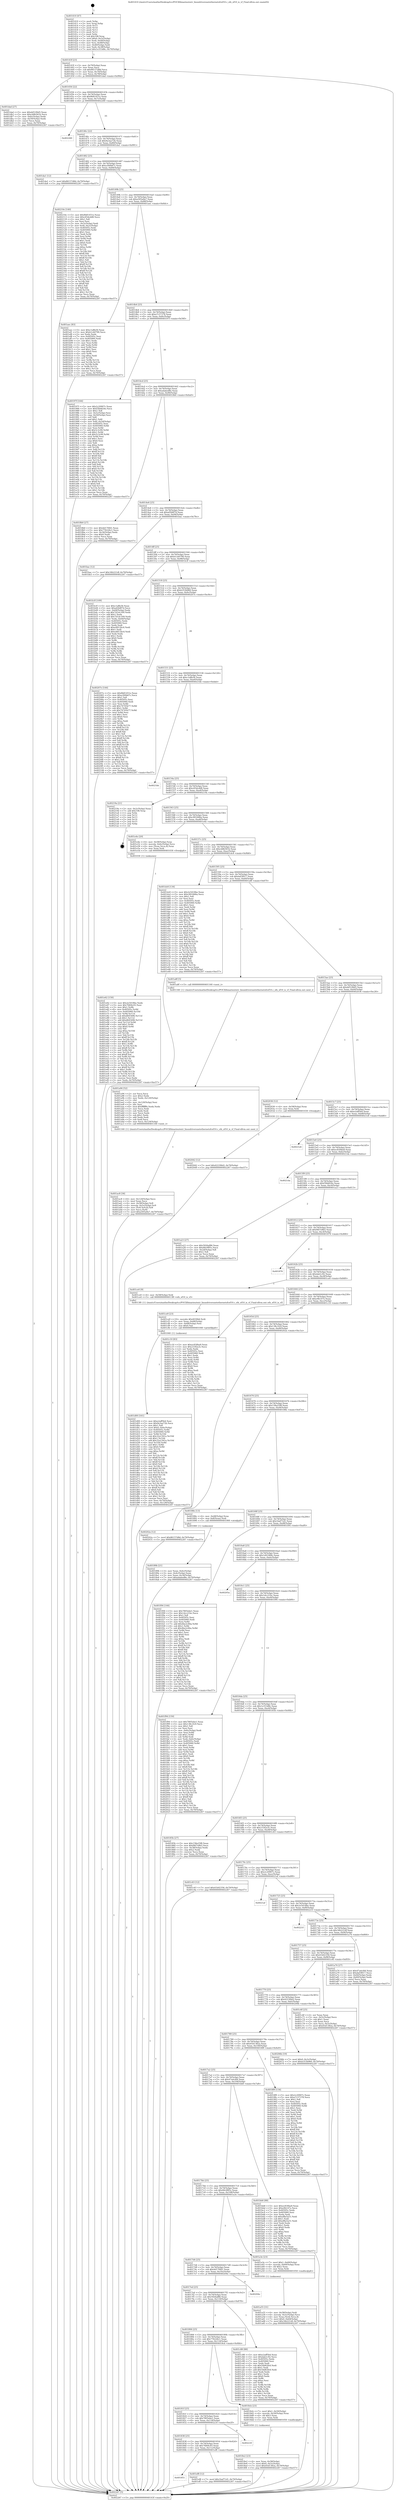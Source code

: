 digraph "0x401410" {
  label = "0x401410 (/mnt/c/Users/mathe/Desktop/tcc/POCII/binaries/extr_linuxdriversnetethernetsfcef10.c_efx_ef10_is_vf_Final-ollvm.out::main(0))"
  labelloc = "t"
  node[shape=record]

  Entry [label="",width=0.3,height=0.3,shape=circle,fillcolor=black,style=filled]
  "0x40143f" [label="{
     0x40143f [23]\l
     | [instrs]\l
     &nbsp;&nbsp;0x40143f \<+3\>: mov -0x70(%rbp),%eax\l
     &nbsp;&nbsp;0x401442 \<+2\>: mov %eax,%ecx\l
     &nbsp;&nbsp;0x401444 \<+6\>: sub $0x86157d8d,%ecx\l
     &nbsp;&nbsp;0x40144a \<+3\>: mov %eax,-0x74(%rbp)\l
     &nbsp;&nbsp;0x40144d \<+3\>: mov %ecx,-0x78(%rbp)\l
     &nbsp;&nbsp;0x401450 \<+6\>: je 0000000000401dad \<main+0x99d\>\l
  }"]
  "0x401dad" [label="{
     0x401dad [27]\l
     | [instrs]\l
     &nbsp;&nbsp;0x401dad \<+5\>: mov $0xdd51f6d5,%eax\l
     &nbsp;&nbsp;0x401db2 \<+5\>: mov $0xcb8b561b,%ecx\l
     &nbsp;&nbsp;0x401db7 \<+3\>: mov -0x6c(%rbp),%edx\l
     &nbsp;&nbsp;0x401dba \<+3\>: cmp -0x50(%rbp),%edx\l
     &nbsp;&nbsp;0x401dbd \<+3\>: cmovl %ecx,%eax\l
     &nbsp;&nbsp;0x401dc0 \<+3\>: mov %eax,-0x70(%rbp)\l
     &nbsp;&nbsp;0x401dc3 \<+5\>: jmp 0000000000402267 \<main+0xe57\>\l
  }"]
  "0x401456" [label="{
     0x401456 [22]\l
     | [instrs]\l
     &nbsp;&nbsp;0x401456 \<+5\>: jmp 000000000040145b \<main+0x4b\>\l
     &nbsp;&nbsp;0x40145b \<+3\>: mov -0x74(%rbp),%eax\l
     &nbsp;&nbsp;0x40145e \<+5\>: sub $0x8b81451e,%eax\l
     &nbsp;&nbsp;0x401463 \<+3\>: mov %eax,-0x7c(%rbp)\l
     &nbsp;&nbsp;0x401466 \<+6\>: je 0000000000402260 \<main+0xe50\>\l
  }"]
  Exit [label="",width=0.3,height=0.3,shape=circle,fillcolor=black,style=filled,peripheries=2]
  "0x402260" [label="{
     0x402260\l
  }", style=dashed]
  "0x40146c" [label="{
     0x40146c [22]\l
     | [instrs]\l
     &nbsp;&nbsp;0x40146c \<+5\>: jmp 0000000000401471 \<main+0x61\>\l
     &nbsp;&nbsp;0x401471 \<+3\>: mov -0x74(%rbp),%eax\l
     &nbsp;&nbsp;0x401474 \<+5\>: sub $0x9a3aa72b,%eax\l
     &nbsp;&nbsp;0x401479 \<+3\>: mov %eax,-0x80(%rbp)\l
     &nbsp;&nbsp;0x40147c \<+6\>: je 0000000000401da1 \<main+0x991\>\l
  }"]
  "0x402042" [label="{
     0x402042 [12]\l
     | [instrs]\l
     &nbsp;&nbsp;0x402042 \<+7\>: movl $0x4223f4d2,-0x70(%rbp)\l
     &nbsp;&nbsp;0x402049 \<+5\>: jmp 0000000000402267 \<main+0xe57\>\l
  }"]
  "0x401da1" [label="{
     0x401da1 [12]\l
     | [instrs]\l
     &nbsp;&nbsp;0x401da1 \<+7\>: movl $0x86157d8d,-0x70(%rbp)\l
     &nbsp;&nbsp;0x401da8 \<+5\>: jmp 0000000000402267 \<main+0xe57\>\l
  }"]
  "0x401482" [label="{
     0x401482 [25]\l
     | [instrs]\l
     &nbsp;&nbsp;0x401482 \<+5\>: jmp 0000000000401487 \<main+0x77\>\l
     &nbsp;&nbsp;0x401487 \<+3\>: mov -0x74(%rbp),%eax\l
     &nbsp;&nbsp;0x40148a \<+5\>: sub $0xa300b67c,%eax\l
     &nbsp;&nbsp;0x40148f \<+6\>: mov %eax,-0x84(%rbp)\l
     &nbsp;&nbsp;0x401495 \<+6\>: je 000000000040210e \<main+0xcfe\>\l
  }"]
  "0x401851" [label="{
     0x401851\l
  }", style=dashed]
  "0x40210e" [label="{
     0x40210e [140]\l
     | [instrs]\l
     &nbsp;&nbsp;0x40210e \<+5\>: mov $0x8b81451e,%eax\l
     &nbsp;&nbsp;0x402113 \<+5\>: mov $0xc65dcdd8,%ecx\l
     &nbsp;&nbsp;0x402118 \<+2\>: mov $0x1,%dl\l
     &nbsp;&nbsp;0x40211a \<+2\>: xor %esi,%esi\l
     &nbsp;&nbsp;0x40211c \<+3\>: mov -0x3c(%rbp),%edi\l
     &nbsp;&nbsp;0x40211f \<+3\>: mov %edi,-0x2c(%rbp)\l
     &nbsp;&nbsp;0x402122 \<+7\>: mov 0x40505c,%edi\l
     &nbsp;&nbsp;0x402129 \<+8\>: mov 0x405060,%r8d\l
     &nbsp;&nbsp;0x402131 \<+3\>: sub $0x1,%esi\l
     &nbsp;&nbsp;0x402134 \<+3\>: mov %edi,%r9d\l
     &nbsp;&nbsp;0x402137 \<+3\>: add %esi,%r9d\l
     &nbsp;&nbsp;0x40213a \<+4\>: imul %r9d,%edi\l
     &nbsp;&nbsp;0x40213e \<+3\>: and $0x1,%edi\l
     &nbsp;&nbsp;0x402141 \<+3\>: cmp $0x0,%edi\l
     &nbsp;&nbsp;0x402144 \<+4\>: sete %r10b\l
     &nbsp;&nbsp;0x402148 \<+4\>: cmp $0xa,%r8d\l
     &nbsp;&nbsp;0x40214c \<+4\>: setl %r11b\l
     &nbsp;&nbsp;0x402150 \<+3\>: mov %r10b,%bl\l
     &nbsp;&nbsp;0x402153 \<+3\>: xor $0xff,%bl\l
     &nbsp;&nbsp;0x402156 \<+3\>: mov %r11b,%r14b\l
     &nbsp;&nbsp;0x402159 \<+4\>: xor $0xff,%r14b\l
     &nbsp;&nbsp;0x40215d \<+3\>: xor $0x1,%dl\l
     &nbsp;&nbsp;0x402160 \<+3\>: mov %bl,%r15b\l
     &nbsp;&nbsp;0x402163 \<+4\>: and $0xff,%r15b\l
     &nbsp;&nbsp;0x402167 \<+3\>: and %dl,%r10b\l
     &nbsp;&nbsp;0x40216a \<+3\>: mov %r14b,%r12b\l
     &nbsp;&nbsp;0x40216d \<+4\>: and $0xff,%r12b\l
     &nbsp;&nbsp;0x402171 \<+3\>: and %dl,%r11b\l
     &nbsp;&nbsp;0x402174 \<+3\>: or %r10b,%r15b\l
     &nbsp;&nbsp;0x402177 \<+3\>: or %r11b,%r12b\l
     &nbsp;&nbsp;0x40217a \<+3\>: xor %r12b,%r15b\l
     &nbsp;&nbsp;0x40217d \<+3\>: or %r14b,%bl\l
     &nbsp;&nbsp;0x402180 \<+3\>: xor $0xff,%bl\l
     &nbsp;&nbsp;0x402183 \<+3\>: or $0x1,%dl\l
     &nbsp;&nbsp;0x402186 \<+2\>: and %dl,%bl\l
     &nbsp;&nbsp;0x402188 \<+3\>: or %bl,%r15b\l
     &nbsp;&nbsp;0x40218b \<+4\>: test $0x1,%r15b\l
     &nbsp;&nbsp;0x40218f \<+3\>: cmovne %ecx,%eax\l
     &nbsp;&nbsp;0x402192 \<+3\>: mov %eax,-0x70(%rbp)\l
     &nbsp;&nbsp;0x402195 \<+5\>: jmp 0000000000402267 \<main+0xe57\>\l
  }"]
  "0x40149b" [label="{
     0x40149b [25]\l
     | [instrs]\l
     &nbsp;&nbsp;0x40149b \<+5\>: jmp 00000000004014a0 \<main+0x90\>\l
     &nbsp;&nbsp;0x4014a0 \<+3\>: mov -0x74(%rbp),%eax\l
     &nbsp;&nbsp;0x4014a3 \<+5\>: sub $0xa505a9a7,%eax\l
     &nbsp;&nbsp;0x4014a8 \<+6\>: mov %eax,-0x88(%rbp)\l
     &nbsp;&nbsp;0x4014ae \<+6\>: je 0000000000401aec \<main+0x6dc\>\l
  }"]
  "0x401ef8" [label="{
     0x401ef8 [12]\l
     | [instrs]\l
     &nbsp;&nbsp;0x401ef8 \<+7\>: movl $0x1baf71d1,-0x70(%rbp)\l
     &nbsp;&nbsp;0x401eff \<+5\>: jmp 0000000000402267 \<main+0xe57\>\l
  }"]
  "0x401aec" [label="{
     0x401aec [83]\l
     | [instrs]\l
     &nbsp;&nbsp;0x401aec \<+5\>: mov $0xc1affa56,%eax\l
     &nbsp;&nbsp;0x401af1 \<+5\>: mov $0xb1cb0790,%ecx\l
     &nbsp;&nbsp;0x401af6 \<+2\>: xor %edx,%edx\l
     &nbsp;&nbsp;0x401af8 \<+7\>: mov 0x40505c,%esi\l
     &nbsp;&nbsp;0x401aff \<+7\>: mov 0x405060,%edi\l
     &nbsp;&nbsp;0x401b06 \<+3\>: sub $0x1,%edx\l
     &nbsp;&nbsp;0x401b09 \<+3\>: mov %esi,%r8d\l
     &nbsp;&nbsp;0x401b0c \<+3\>: add %edx,%r8d\l
     &nbsp;&nbsp;0x401b0f \<+4\>: imul %r8d,%esi\l
     &nbsp;&nbsp;0x401b13 \<+3\>: and $0x1,%esi\l
     &nbsp;&nbsp;0x401b16 \<+3\>: cmp $0x0,%esi\l
     &nbsp;&nbsp;0x401b19 \<+4\>: sete %r9b\l
     &nbsp;&nbsp;0x401b1d \<+3\>: cmp $0xa,%edi\l
     &nbsp;&nbsp;0x401b20 \<+4\>: setl %r10b\l
     &nbsp;&nbsp;0x401b24 \<+3\>: mov %r9b,%r11b\l
     &nbsp;&nbsp;0x401b27 \<+3\>: and %r10b,%r11b\l
     &nbsp;&nbsp;0x401b2a \<+3\>: xor %r10b,%r9b\l
     &nbsp;&nbsp;0x401b2d \<+3\>: or %r9b,%r11b\l
     &nbsp;&nbsp;0x401b30 \<+4\>: test $0x1,%r11b\l
     &nbsp;&nbsp;0x401b34 \<+3\>: cmovne %ecx,%eax\l
     &nbsp;&nbsp;0x401b37 \<+3\>: mov %eax,-0x70(%rbp)\l
     &nbsp;&nbsp;0x401b3a \<+5\>: jmp 0000000000402267 \<main+0xe57\>\l
  }"]
  "0x4014b4" [label="{
     0x4014b4 [25]\l
     | [instrs]\l
     &nbsp;&nbsp;0x4014b4 \<+5\>: jmp 00000000004014b9 \<main+0xa9\>\l
     &nbsp;&nbsp;0x4014b9 \<+3\>: mov -0x74(%rbp),%eax\l
     &nbsp;&nbsp;0x4014bc \<+5\>: sub $0xa7c57378,%eax\l
     &nbsp;&nbsp;0x4014c1 \<+6\>: mov %eax,-0x8c(%rbp)\l
     &nbsp;&nbsp;0x4014c7 \<+6\>: je 000000000040197f \<main+0x56f\>\l
  }"]
  "0x401838" [label="{
     0x401838 [25]\l
     | [instrs]\l
     &nbsp;&nbsp;0x401838 \<+5\>: jmp 000000000040183d \<main+0x42d\>\l
     &nbsp;&nbsp;0x40183d \<+3\>: mov -0x74(%rbp),%eax\l
     &nbsp;&nbsp;0x401840 \<+5\>: sub $0x7fd04c93,%eax\l
     &nbsp;&nbsp;0x401845 \<+6\>: mov %eax,-0x11c(%rbp)\l
     &nbsp;&nbsp;0x40184b \<+6\>: je 0000000000401ef8 \<main+0xae8\>\l
  }"]
  "0x40197f" [label="{
     0x40197f [164]\l
     | [instrs]\l
     &nbsp;&nbsp;0x40197f \<+5\>: mov $0x2c20907c,%eax\l
     &nbsp;&nbsp;0x401984 \<+5\>: mov $0xf3bb824e,%ecx\l
     &nbsp;&nbsp;0x401989 \<+2\>: mov $0x1,%dl\l
     &nbsp;&nbsp;0x40198b \<+3\>: mov -0x5c(%rbp),%esi\l
     &nbsp;&nbsp;0x40198e \<+3\>: cmp -0x50(%rbp),%esi\l
     &nbsp;&nbsp;0x401991 \<+4\>: setl %dil\l
     &nbsp;&nbsp;0x401995 \<+4\>: and $0x1,%dil\l
     &nbsp;&nbsp;0x401999 \<+4\>: mov %dil,-0x2d(%rbp)\l
     &nbsp;&nbsp;0x40199d \<+7\>: mov 0x40505c,%esi\l
     &nbsp;&nbsp;0x4019a4 \<+8\>: mov 0x405060,%r8d\l
     &nbsp;&nbsp;0x4019ac \<+3\>: mov %esi,%r9d\l
     &nbsp;&nbsp;0x4019af \<+7\>: add $0x5c3c99,%r9d\l
     &nbsp;&nbsp;0x4019b6 \<+4\>: sub $0x1,%r9d\l
     &nbsp;&nbsp;0x4019ba \<+7\>: sub $0x5c3c99,%r9d\l
     &nbsp;&nbsp;0x4019c1 \<+4\>: imul %r9d,%esi\l
     &nbsp;&nbsp;0x4019c5 \<+3\>: and $0x1,%esi\l
     &nbsp;&nbsp;0x4019c8 \<+3\>: cmp $0x0,%esi\l
     &nbsp;&nbsp;0x4019cb \<+4\>: sete %dil\l
     &nbsp;&nbsp;0x4019cf \<+4\>: cmp $0xa,%r8d\l
     &nbsp;&nbsp;0x4019d3 \<+4\>: setl %r10b\l
     &nbsp;&nbsp;0x4019d7 \<+3\>: mov %dil,%r11b\l
     &nbsp;&nbsp;0x4019da \<+4\>: xor $0xff,%r11b\l
     &nbsp;&nbsp;0x4019de \<+3\>: mov %r10b,%bl\l
     &nbsp;&nbsp;0x4019e1 \<+3\>: xor $0xff,%bl\l
     &nbsp;&nbsp;0x4019e4 \<+3\>: xor $0x0,%dl\l
     &nbsp;&nbsp;0x4019e7 \<+3\>: mov %r11b,%r14b\l
     &nbsp;&nbsp;0x4019ea \<+4\>: and $0x0,%r14b\l
     &nbsp;&nbsp;0x4019ee \<+3\>: and %dl,%dil\l
     &nbsp;&nbsp;0x4019f1 \<+3\>: mov %bl,%r15b\l
     &nbsp;&nbsp;0x4019f4 \<+4\>: and $0x0,%r15b\l
     &nbsp;&nbsp;0x4019f8 \<+3\>: and %dl,%r10b\l
     &nbsp;&nbsp;0x4019fb \<+3\>: or %dil,%r14b\l
     &nbsp;&nbsp;0x4019fe \<+3\>: or %r10b,%r15b\l
     &nbsp;&nbsp;0x401a01 \<+3\>: xor %r15b,%r14b\l
     &nbsp;&nbsp;0x401a04 \<+3\>: or %bl,%r11b\l
     &nbsp;&nbsp;0x401a07 \<+4\>: xor $0xff,%r11b\l
     &nbsp;&nbsp;0x401a0b \<+3\>: or $0x0,%dl\l
     &nbsp;&nbsp;0x401a0e \<+3\>: and %dl,%r11b\l
     &nbsp;&nbsp;0x401a11 \<+3\>: or %r11b,%r14b\l
     &nbsp;&nbsp;0x401a14 \<+4\>: test $0x1,%r14b\l
     &nbsp;&nbsp;0x401a18 \<+3\>: cmovne %ecx,%eax\l
     &nbsp;&nbsp;0x401a1b \<+3\>: mov %eax,-0x70(%rbp)\l
     &nbsp;&nbsp;0x401a1e \<+5\>: jmp 0000000000402267 \<main+0xe57\>\l
  }"]
  "0x4014cd" [label="{
     0x4014cd [25]\l
     | [instrs]\l
     &nbsp;&nbsp;0x4014cd \<+5\>: jmp 00000000004014d2 \<main+0xc2\>\l
     &nbsp;&nbsp;0x4014d2 \<+3\>: mov -0x74(%rbp),%eax\l
     &nbsp;&nbsp;0x4014d5 \<+5\>: sub $0xadabed8e,%eax\l
     &nbsp;&nbsp;0x4014da \<+6\>: mov %eax,-0x90(%rbp)\l
     &nbsp;&nbsp;0x4014e0 \<+6\>: je 00000000004018b0 \<main+0x4a0\>\l
  }"]
  "0x40223f" [label="{
     0x40223f\l
  }", style=dashed]
  "0x4018b0" [label="{
     0x4018b0 [27]\l
     | [instrs]\l
     &nbsp;&nbsp;0x4018b0 \<+5\>: mov $0x4d170fd1,%eax\l
     &nbsp;&nbsp;0x4018b5 \<+5\>: mov $0x776226c1,%ecx\l
     &nbsp;&nbsp;0x4018ba \<+3\>: mov -0x34(%rbp),%edx\l
     &nbsp;&nbsp;0x4018bd \<+3\>: cmp $0x0,%edx\l
     &nbsp;&nbsp;0x4018c0 \<+3\>: cmove %ecx,%eax\l
     &nbsp;&nbsp;0x4018c3 \<+3\>: mov %eax,-0x70(%rbp)\l
     &nbsp;&nbsp;0x4018c6 \<+5\>: jmp 0000000000402267 \<main+0xe57\>\l
  }"]
  "0x4014e6" [label="{
     0x4014e6 [25]\l
     | [instrs]\l
     &nbsp;&nbsp;0x4014e6 \<+5\>: jmp 00000000004014eb \<main+0xdb\>\l
     &nbsp;&nbsp;0x4014eb \<+3\>: mov -0x74(%rbp),%eax\l
     &nbsp;&nbsp;0x4014ee \<+5\>: sub $0xaf2b8f7d,%eax\l
     &nbsp;&nbsp;0x4014f3 \<+6\>: mov %eax,-0x94(%rbp)\l
     &nbsp;&nbsp;0x4014f9 \<+6\>: je 0000000000401bac \<main+0x79c\>\l
  }"]
  "0x401e62" [label="{
     0x401e62 [150]\l
     | [instrs]\l
     &nbsp;&nbsp;0x401e62 \<+5\>: mov $0x2e5418be,%edx\l
     &nbsp;&nbsp;0x401e67 \<+5\>: mov $0x7fd04c93,%esi\l
     &nbsp;&nbsp;0x401e6c \<+3\>: mov $0x1,%r8b\l
     &nbsp;&nbsp;0x401e6f \<+8\>: mov 0x40505c,%r9d\l
     &nbsp;&nbsp;0x401e77 \<+8\>: mov 0x405060,%r10d\l
     &nbsp;&nbsp;0x401e7f \<+3\>: mov %r9d,%r11d\l
     &nbsp;&nbsp;0x401e82 \<+7\>: sub $0xd645496,%r11d\l
     &nbsp;&nbsp;0x401e89 \<+4\>: sub $0x1,%r11d\l
     &nbsp;&nbsp;0x401e8d \<+7\>: add $0xd645496,%r11d\l
     &nbsp;&nbsp;0x401e94 \<+4\>: imul %r11d,%r9d\l
     &nbsp;&nbsp;0x401e98 \<+4\>: and $0x1,%r9d\l
     &nbsp;&nbsp;0x401e9c \<+4\>: cmp $0x0,%r9d\l
     &nbsp;&nbsp;0x401ea0 \<+3\>: sete %bl\l
     &nbsp;&nbsp;0x401ea3 \<+4\>: cmp $0xa,%r10d\l
     &nbsp;&nbsp;0x401ea7 \<+4\>: setl %r14b\l
     &nbsp;&nbsp;0x401eab \<+3\>: mov %bl,%r15b\l
     &nbsp;&nbsp;0x401eae \<+4\>: xor $0xff,%r15b\l
     &nbsp;&nbsp;0x401eb2 \<+3\>: mov %r14b,%r12b\l
     &nbsp;&nbsp;0x401eb5 \<+4\>: xor $0xff,%r12b\l
     &nbsp;&nbsp;0x401eb9 \<+4\>: xor $0x1,%r8b\l
     &nbsp;&nbsp;0x401ebd \<+3\>: mov %r15b,%r13b\l
     &nbsp;&nbsp;0x401ec0 \<+4\>: and $0xff,%r13b\l
     &nbsp;&nbsp;0x401ec4 \<+3\>: and %r8b,%bl\l
     &nbsp;&nbsp;0x401ec7 \<+3\>: mov %r12b,%al\l
     &nbsp;&nbsp;0x401eca \<+2\>: and $0xff,%al\l
     &nbsp;&nbsp;0x401ecc \<+3\>: and %r8b,%r14b\l
     &nbsp;&nbsp;0x401ecf \<+3\>: or %bl,%r13b\l
     &nbsp;&nbsp;0x401ed2 \<+3\>: or %r14b,%al\l
     &nbsp;&nbsp;0x401ed5 \<+3\>: xor %al,%r13b\l
     &nbsp;&nbsp;0x401ed8 \<+3\>: or %r12b,%r15b\l
     &nbsp;&nbsp;0x401edb \<+4\>: xor $0xff,%r15b\l
     &nbsp;&nbsp;0x401edf \<+4\>: or $0x1,%r8b\l
     &nbsp;&nbsp;0x401ee3 \<+3\>: and %r8b,%r15b\l
     &nbsp;&nbsp;0x401ee6 \<+3\>: or %r15b,%r13b\l
     &nbsp;&nbsp;0x401ee9 \<+4\>: test $0x1,%r13b\l
     &nbsp;&nbsp;0x401eed \<+3\>: cmovne %esi,%edx\l
     &nbsp;&nbsp;0x401ef0 \<+3\>: mov %edx,-0x70(%rbp)\l
     &nbsp;&nbsp;0x401ef3 \<+5\>: jmp 0000000000402267 \<main+0xe57\>\l
  }"]
  "0x401bac" [label="{
     0x401bac [12]\l
     | [instrs]\l
     &nbsp;&nbsp;0x401bac \<+7\>: movl $0x34b221df,-0x70(%rbp)\l
     &nbsp;&nbsp;0x401bb3 \<+5\>: jmp 0000000000402267 \<main+0xe57\>\l
  }"]
  "0x4014ff" [label="{
     0x4014ff [25]\l
     | [instrs]\l
     &nbsp;&nbsp;0x4014ff \<+5\>: jmp 0000000000401504 \<main+0xf4\>\l
     &nbsp;&nbsp;0x401504 \<+3\>: mov -0x74(%rbp),%eax\l
     &nbsp;&nbsp;0x401507 \<+5\>: sub $0xb1cb0790,%eax\l
     &nbsp;&nbsp;0x40150c \<+6\>: mov %eax,-0x98(%rbp)\l
     &nbsp;&nbsp;0x401512 \<+6\>: je 0000000000401b3f \<main+0x72f\>\l
  }"]
  "0x401d00" [label="{
     0x401d00 [161]\l
     | [instrs]\l
     &nbsp;&nbsp;0x401d00 \<+5\>: mov $0xe2aff5b4,%esi\l
     &nbsp;&nbsp;0x401d05 \<+5\>: mov $0x9a3aa72b,%ecx\l
     &nbsp;&nbsp;0x401d0a \<+2\>: mov $0x1,%dl\l
     &nbsp;&nbsp;0x401d0c \<+7\>: movl $0x0,-0x6c(%rbp)\l
     &nbsp;&nbsp;0x401d13 \<+8\>: mov 0x40505c,%r8d\l
     &nbsp;&nbsp;0x401d1b \<+8\>: mov 0x405060,%r9d\l
     &nbsp;&nbsp;0x401d23 \<+3\>: mov %r8d,%r10d\l
     &nbsp;&nbsp;0x401d26 \<+7\>: sub $0x32a1561e,%r10d\l
     &nbsp;&nbsp;0x401d2d \<+4\>: sub $0x1,%r10d\l
     &nbsp;&nbsp;0x401d31 \<+7\>: add $0x32a1561e,%r10d\l
     &nbsp;&nbsp;0x401d38 \<+4\>: imul %r10d,%r8d\l
     &nbsp;&nbsp;0x401d3c \<+4\>: and $0x1,%r8d\l
     &nbsp;&nbsp;0x401d40 \<+4\>: cmp $0x0,%r8d\l
     &nbsp;&nbsp;0x401d44 \<+4\>: sete %r11b\l
     &nbsp;&nbsp;0x401d48 \<+4\>: cmp $0xa,%r9d\l
     &nbsp;&nbsp;0x401d4c \<+3\>: setl %bl\l
     &nbsp;&nbsp;0x401d4f \<+3\>: mov %r11b,%r14b\l
     &nbsp;&nbsp;0x401d52 \<+4\>: xor $0xff,%r14b\l
     &nbsp;&nbsp;0x401d56 \<+3\>: mov %bl,%r15b\l
     &nbsp;&nbsp;0x401d59 \<+4\>: xor $0xff,%r15b\l
     &nbsp;&nbsp;0x401d5d \<+3\>: xor $0x0,%dl\l
     &nbsp;&nbsp;0x401d60 \<+3\>: mov %r14b,%r12b\l
     &nbsp;&nbsp;0x401d63 \<+4\>: and $0x0,%r12b\l
     &nbsp;&nbsp;0x401d67 \<+3\>: and %dl,%r11b\l
     &nbsp;&nbsp;0x401d6a \<+3\>: mov %r15b,%r13b\l
     &nbsp;&nbsp;0x401d6d \<+4\>: and $0x0,%r13b\l
     &nbsp;&nbsp;0x401d71 \<+2\>: and %dl,%bl\l
     &nbsp;&nbsp;0x401d73 \<+3\>: or %r11b,%r12b\l
     &nbsp;&nbsp;0x401d76 \<+3\>: or %bl,%r13b\l
     &nbsp;&nbsp;0x401d79 \<+3\>: xor %r13b,%r12b\l
     &nbsp;&nbsp;0x401d7c \<+3\>: or %r15b,%r14b\l
     &nbsp;&nbsp;0x401d7f \<+4\>: xor $0xff,%r14b\l
     &nbsp;&nbsp;0x401d83 \<+3\>: or $0x0,%dl\l
     &nbsp;&nbsp;0x401d86 \<+3\>: and %dl,%r14b\l
     &nbsp;&nbsp;0x401d89 \<+3\>: or %r14b,%r12b\l
     &nbsp;&nbsp;0x401d8c \<+4\>: test $0x1,%r12b\l
     &nbsp;&nbsp;0x401d90 \<+3\>: cmovne %ecx,%esi\l
     &nbsp;&nbsp;0x401d93 \<+3\>: mov %esi,-0x70(%rbp)\l
     &nbsp;&nbsp;0x401d96 \<+6\>: mov %eax,-0x128(%rbp)\l
     &nbsp;&nbsp;0x401d9c \<+5\>: jmp 0000000000402267 \<main+0xe57\>\l
  }"]
  "0x401b3f" [label="{
     0x401b3f [109]\l
     | [instrs]\l
     &nbsp;&nbsp;0x401b3f \<+5\>: mov $0xc1affa56,%eax\l
     &nbsp;&nbsp;0x401b44 \<+5\>: mov $0xaf2b8f7d,%ecx\l
     &nbsp;&nbsp;0x401b49 \<+3\>: mov -0x64(%rbp),%edx\l
     &nbsp;&nbsp;0x401b4c \<+6\>: sub $0x7d1dc169,%edx\l
     &nbsp;&nbsp;0x401b52 \<+3\>: add $0x1,%edx\l
     &nbsp;&nbsp;0x401b55 \<+6\>: add $0x7d1dc169,%edx\l
     &nbsp;&nbsp;0x401b5b \<+3\>: mov %edx,-0x64(%rbp)\l
     &nbsp;&nbsp;0x401b5e \<+7\>: mov 0x40505c,%edx\l
     &nbsp;&nbsp;0x401b65 \<+7\>: mov 0x405060,%esi\l
     &nbsp;&nbsp;0x401b6c \<+2\>: mov %edx,%edi\l
     &nbsp;&nbsp;0x401b6e \<+6\>: sub $0xe4812bc4,%edi\l
     &nbsp;&nbsp;0x401b74 \<+3\>: sub $0x1,%edi\l
     &nbsp;&nbsp;0x401b77 \<+6\>: add $0xe4812bc4,%edi\l
     &nbsp;&nbsp;0x401b7d \<+3\>: imul %edi,%edx\l
     &nbsp;&nbsp;0x401b80 \<+3\>: and $0x1,%edx\l
     &nbsp;&nbsp;0x401b83 \<+3\>: cmp $0x0,%edx\l
     &nbsp;&nbsp;0x401b86 \<+4\>: sete %r8b\l
     &nbsp;&nbsp;0x401b8a \<+3\>: cmp $0xa,%esi\l
     &nbsp;&nbsp;0x401b8d \<+4\>: setl %r9b\l
     &nbsp;&nbsp;0x401b91 \<+3\>: mov %r8b,%r10b\l
     &nbsp;&nbsp;0x401b94 \<+3\>: and %r9b,%r10b\l
     &nbsp;&nbsp;0x401b97 \<+3\>: xor %r9b,%r8b\l
     &nbsp;&nbsp;0x401b9a \<+3\>: or %r8b,%r10b\l
     &nbsp;&nbsp;0x401b9d \<+4\>: test $0x1,%r10b\l
     &nbsp;&nbsp;0x401ba1 \<+3\>: cmovne %ecx,%eax\l
     &nbsp;&nbsp;0x401ba4 \<+3\>: mov %eax,-0x70(%rbp)\l
     &nbsp;&nbsp;0x401ba7 \<+5\>: jmp 0000000000402267 \<main+0xe57\>\l
  }"]
  "0x401518" [label="{
     0x401518 [25]\l
     | [instrs]\l
     &nbsp;&nbsp;0x401518 \<+5\>: jmp 000000000040151d \<main+0x10d\>\l
     &nbsp;&nbsp;0x40151d \<+3\>: mov -0x74(%rbp),%eax\l
     &nbsp;&nbsp;0x401520 \<+5\>: sub $0xb353b960,%eax\l
     &nbsp;&nbsp;0x401525 \<+6\>: mov %eax,-0x9c(%rbp)\l
     &nbsp;&nbsp;0x40152b \<+6\>: je 000000000040207e \<main+0xc6e\>\l
  }"]
  "0x401ce9" [label="{
     0x401ce9 [23]\l
     | [instrs]\l
     &nbsp;&nbsp;0x401ce9 \<+10\>: movabs $0x4030b6,%rdi\l
     &nbsp;&nbsp;0x401cf3 \<+3\>: mov %eax,-0x68(%rbp)\l
     &nbsp;&nbsp;0x401cf6 \<+3\>: mov -0x68(%rbp),%esi\l
     &nbsp;&nbsp;0x401cf9 \<+2\>: mov $0x0,%al\l
     &nbsp;&nbsp;0x401cfb \<+5\>: call 0000000000401040 \<printf@plt\>\l
     | [calls]\l
     &nbsp;&nbsp;0x401040 \{1\} (unknown)\l
  }"]
  "0x40207e" [label="{
     0x40207e [144]\l
     | [instrs]\l
     &nbsp;&nbsp;0x40207e \<+5\>: mov $0x8b81451e,%eax\l
     &nbsp;&nbsp;0x402083 \<+5\>: mov $0xa300b67c,%ecx\l
     &nbsp;&nbsp;0x402088 \<+2\>: mov $0x1,%dl\l
     &nbsp;&nbsp;0x40208a \<+7\>: mov 0x40505c,%esi\l
     &nbsp;&nbsp;0x402091 \<+7\>: mov 0x405060,%edi\l
     &nbsp;&nbsp;0x402098 \<+3\>: mov %esi,%r8d\l
     &nbsp;&nbsp;0x40209b \<+7\>: add $0x74745b77,%r8d\l
     &nbsp;&nbsp;0x4020a2 \<+4\>: sub $0x1,%r8d\l
     &nbsp;&nbsp;0x4020a6 \<+7\>: sub $0x74745b77,%r8d\l
     &nbsp;&nbsp;0x4020ad \<+4\>: imul %r8d,%esi\l
     &nbsp;&nbsp;0x4020b1 \<+3\>: and $0x1,%esi\l
     &nbsp;&nbsp;0x4020b4 \<+3\>: cmp $0x0,%esi\l
     &nbsp;&nbsp;0x4020b7 \<+4\>: sete %r9b\l
     &nbsp;&nbsp;0x4020bb \<+3\>: cmp $0xa,%edi\l
     &nbsp;&nbsp;0x4020be \<+4\>: setl %r10b\l
     &nbsp;&nbsp;0x4020c2 \<+3\>: mov %r9b,%r11b\l
     &nbsp;&nbsp;0x4020c5 \<+4\>: xor $0xff,%r11b\l
     &nbsp;&nbsp;0x4020c9 \<+3\>: mov %r10b,%bl\l
     &nbsp;&nbsp;0x4020cc \<+3\>: xor $0xff,%bl\l
     &nbsp;&nbsp;0x4020cf \<+3\>: xor $0x1,%dl\l
     &nbsp;&nbsp;0x4020d2 \<+3\>: mov %r11b,%r14b\l
     &nbsp;&nbsp;0x4020d5 \<+4\>: and $0xff,%r14b\l
     &nbsp;&nbsp;0x4020d9 \<+3\>: and %dl,%r9b\l
     &nbsp;&nbsp;0x4020dc \<+3\>: mov %bl,%r15b\l
     &nbsp;&nbsp;0x4020df \<+4\>: and $0xff,%r15b\l
     &nbsp;&nbsp;0x4020e3 \<+3\>: and %dl,%r10b\l
     &nbsp;&nbsp;0x4020e6 \<+3\>: or %r9b,%r14b\l
     &nbsp;&nbsp;0x4020e9 \<+3\>: or %r10b,%r15b\l
     &nbsp;&nbsp;0x4020ec \<+3\>: xor %r15b,%r14b\l
     &nbsp;&nbsp;0x4020ef \<+3\>: or %bl,%r11b\l
     &nbsp;&nbsp;0x4020f2 \<+4\>: xor $0xff,%r11b\l
     &nbsp;&nbsp;0x4020f6 \<+3\>: or $0x1,%dl\l
     &nbsp;&nbsp;0x4020f9 \<+3\>: and %dl,%r11b\l
     &nbsp;&nbsp;0x4020fc \<+3\>: or %r11b,%r14b\l
     &nbsp;&nbsp;0x4020ff \<+4\>: test $0x1,%r14b\l
     &nbsp;&nbsp;0x402103 \<+3\>: cmovne %ecx,%eax\l
     &nbsp;&nbsp;0x402106 \<+3\>: mov %eax,-0x70(%rbp)\l
     &nbsp;&nbsp;0x402109 \<+5\>: jmp 0000000000402267 \<main+0xe57\>\l
  }"]
  "0x401531" [label="{
     0x401531 [25]\l
     | [instrs]\l
     &nbsp;&nbsp;0x401531 \<+5\>: jmp 0000000000401536 \<main+0x126\>\l
     &nbsp;&nbsp;0x401536 \<+3\>: mov -0x74(%rbp),%eax\l
     &nbsp;&nbsp;0x401539 \<+5\>: sub $0xc1affa56,%eax\l
     &nbsp;&nbsp;0x40153e \<+6\>: mov %eax,-0xa0(%rbp)\l
     &nbsp;&nbsp;0x401544 \<+6\>: je 00000000004021bb \<main+0xdab\>\l
  }"]
  "0x401ac8" [label="{
     0x401ac8 [36]\l
     | [instrs]\l
     &nbsp;&nbsp;0x401ac8 \<+6\>: mov -0x124(%rbp),%ecx\l
     &nbsp;&nbsp;0x401ace \<+3\>: imul %eax,%ecx\l
     &nbsp;&nbsp;0x401ad1 \<+4\>: mov -0x58(%rbp),%r8\l
     &nbsp;&nbsp;0x401ad5 \<+4\>: movslq -0x5c(%rbp),%r9\l
     &nbsp;&nbsp;0x401ad9 \<+4\>: mov (%r8,%r9,8),%r8\l
     &nbsp;&nbsp;0x401add \<+3\>: mov %ecx,(%r8)\l
     &nbsp;&nbsp;0x401ae0 \<+7\>: movl $0xa505a9a7,-0x70(%rbp)\l
     &nbsp;&nbsp;0x401ae7 \<+5\>: jmp 0000000000402267 \<main+0xe57\>\l
  }"]
  "0x4021bb" [label="{
     0x4021bb\l
  }", style=dashed]
  "0x40154a" [label="{
     0x40154a [25]\l
     | [instrs]\l
     &nbsp;&nbsp;0x40154a \<+5\>: jmp 000000000040154f \<main+0x13f\>\l
     &nbsp;&nbsp;0x40154f \<+3\>: mov -0x74(%rbp),%eax\l
     &nbsp;&nbsp;0x401552 \<+5\>: sub $0xc65dcdd8,%eax\l
     &nbsp;&nbsp;0x401557 \<+6\>: mov %eax,-0xa4(%rbp)\l
     &nbsp;&nbsp;0x40155d \<+6\>: je 000000000040219a \<main+0xd8a\>\l
  }"]
  "0x401a94" [label="{
     0x401a94 [52]\l
     | [instrs]\l
     &nbsp;&nbsp;0x401a94 \<+2\>: xor %ecx,%ecx\l
     &nbsp;&nbsp;0x401a96 \<+5\>: mov $0x2,%edx\l
     &nbsp;&nbsp;0x401a9b \<+6\>: mov %edx,-0x120(%rbp)\l
     &nbsp;&nbsp;0x401aa1 \<+1\>: cltd\l
     &nbsp;&nbsp;0x401aa2 \<+6\>: mov -0x120(%rbp),%esi\l
     &nbsp;&nbsp;0x401aa8 \<+2\>: idiv %esi\l
     &nbsp;&nbsp;0x401aaa \<+6\>: imul $0xfffffffe,%edx,%edx\l
     &nbsp;&nbsp;0x401ab0 \<+2\>: mov %ecx,%edi\l
     &nbsp;&nbsp;0x401ab2 \<+2\>: sub %edx,%edi\l
     &nbsp;&nbsp;0x401ab4 \<+2\>: mov %ecx,%edx\l
     &nbsp;&nbsp;0x401ab6 \<+3\>: sub $0x1,%edx\l
     &nbsp;&nbsp;0x401ab9 \<+2\>: add %edx,%edi\l
     &nbsp;&nbsp;0x401abb \<+2\>: sub %edi,%ecx\l
     &nbsp;&nbsp;0x401abd \<+6\>: mov %ecx,-0x124(%rbp)\l
     &nbsp;&nbsp;0x401ac3 \<+5\>: call 0000000000401160 \<next_i\>\l
     | [calls]\l
     &nbsp;&nbsp;0x401160 \{1\} (/mnt/c/Users/mathe/Desktop/tcc/POCII/binaries/extr_linuxdriversnetethernetsfcef10.c_efx_ef10_is_vf_Final-ollvm.out::next_i)\l
  }"]
  "0x40219a" [label="{
     0x40219a [21]\l
     | [instrs]\l
     &nbsp;&nbsp;0x40219a \<+3\>: mov -0x2c(%rbp),%eax\l
     &nbsp;&nbsp;0x40219d \<+7\>: add $0x108,%rsp\l
     &nbsp;&nbsp;0x4021a4 \<+1\>: pop %rbx\l
     &nbsp;&nbsp;0x4021a5 \<+2\>: pop %r12\l
     &nbsp;&nbsp;0x4021a7 \<+2\>: pop %r13\l
     &nbsp;&nbsp;0x4021a9 \<+2\>: pop %r14\l
     &nbsp;&nbsp;0x4021ab \<+2\>: pop %r15\l
     &nbsp;&nbsp;0x4021ad \<+1\>: pop %rbp\l
     &nbsp;&nbsp;0x4021ae \<+1\>: ret\l
  }"]
  "0x401563" [label="{
     0x401563 [25]\l
     | [instrs]\l
     &nbsp;&nbsp;0x401563 \<+5\>: jmp 0000000000401568 \<main+0x158\>\l
     &nbsp;&nbsp;0x401568 \<+3\>: mov -0x74(%rbp),%eax\l
     &nbsp;&nbsp;0x40156b \<+5\>: sub $0xc901666a,%eax\l
     &nbsp;&nbsp;0x401570 \<+6\>: mov %eax,-0xa8(%rbp)\l
     &nbsp;&nbsp;0x401576 \<+6\>: je 0000000000401e4e \<main+0xa3e\>\l
  }"]
  "0x401a55" [label="{
     0x401a55 [31]\l
     | [instrs]\l
     &nbsp;&nbsp;0x401a55 \<+4\>: mov -0x58(%rbp),%rdi\l
     &nbsp;&nbsp;0x401a59 \<+4\>: movslq -0x5c(%rbp),%rcx\l
     &nbsp;&nbsp;0x401a5d \<+4\>: mov %rax,(%rdi,%rcx,8)\l
     &nbsp;&nbsp;0x401a61 \<+7\>: movl $0x0,-0x64(%rbp)\l
     &nbsp;&nbsp;0x401a68 \<+7\>: movl $0x34b221df,-0x70(%rbp)\l
     &nbsp;&nbsp;0x401a6f \<+5\>: jmp 0000000000402267 \<main+0xe57\>\l
  }"]
  "0x401e4e" [label="{
     0x401e4e [20]\l
     | [instrs]\l
     &nbsp;&nbsp;0x401e4e \<+4\>: mov -0x58(%rbp),%rax\l
     &nbsp;&nbsp;0x401e52 \<+4\>: movslq -0x6c(%rbp),%rcx\l
     &nbsp;&nbsp;0x401e56 \<+4\>: mov (%rax,%rcx,8),%rax\l
     &nbsp;&nbsp;0x401e5a \<+3\>: mov %rax,%rdi\l
     &nbsp;&nbsp;0x401e5d \<+5\>: call 0000000000401030 \<free@plt\>\l
     | [calls]\l
     &nbsp;&nbsp;0x401030 \{1\} (unknown)\l
  }"]
  "0x40157c" [label="{
     0x40157c [25]\l
     | [instrs]\l
     &nbsp;&nbsp;0x40157c \<+5\>: jmp 0000000000401581 \<main+0x171\>\l
     &nbsp;&nbsp;0x401581 \<+3\>: mov -0x74(%rbp),%eax\l
     &nbsp;&nbsp;0x401584 \<+5\>: sub $0xcb8b561b,%eax\l
     &nbsp;&nbsp;0x401589 \<+6\>: mov %eax,-0xac(%rbp)\l
     &nbsp;&nbsp;0x40158f \<+6\>: je 0000000000401dc8 \<main+0x9b8\>\l
  }"]
  "0x4018e2" [label="{
     0x4018e2 [23]\l
     | [instrs]\l
     &nbsp;&nbsp;0x4018e2 \<+4\>: mov %rax,-0x58(%rbp)\l
     &nbsp;&nbsp;0x4018e6 \<+7\>: movl $0x0,-0x5c(%rbp)\l
     &nbsp;&nbsp;0x4018ed \<+7\>: movl $0x45d1382a,-0x70(%rbp)\l
     &nbsp;&nbsp;0x4018f4 \<+5\>: jmp 0000000000402267 \<main+0xe57\>\l
  }"]
  "0x401dc8" [label="{
     0x401dc8 [134]\l
     | [instrs]\l
     &nbsp;&nbsp;0x401dc8 \<+5\>: mov $0x2e5418be,%eax\l
     &nbsp;&nbsp;0x401dcd \<+5\>: mov $0xc901666a,%ecx\l
     &nbsp;&nbsp;0x401dd2 \<+2\>: mov $0x1,%dl\l
     &nbsp;&nbsp;0x401dd4 \<+2\>: xor %esi,%esi\l
     &nbsp;&nbsp;0x401dd6 \<+7\>: mov 0x40505c,%edi\l
     &nbsp;&nbsp;0x401ddd \<+8\>: mov 0x405060,%r8d\l
     &nbsp;&nbsp;0x401de5 \<+3\>: sub $0x1,%esi\l
     &nbsp;&nbsp;0x401de8 \<+3\>: mov %edi,%r9d\l
     &nbsp;&nbsp;0x401deb \<+3\>: add %esi,%r9d\l
     &nbsp;&nbsp;0x401dee \<+4\>: imul %r9d,%edi\l
     &nbsp;&nbsp;0x401df2 \<+3\>: and $0x1,%edi\l
     &nbsp;&nbsp;0x401df5 \<+3\>: cmp $0x0,%edi\l
     &nbsp;&nbsp;0x401df8 \<+4\>: sete %r10b\l
     &nbsp;&nbsp;0x401dfc \<+4\>: cmp $0xa,%r8d\l
     &nbsp;&nbsp;0x401e00 \<+4\>: setl %r11b\l
     &nbsp;&nbsp;0x401e04 \<+3\>: mov %r10b,%bl\l
     &nbsp;&nbsp;0x401e07 \<+3\>: xor $0xff,%bl\l
     &nbsp;&nbsp;0x401e0a \<+3\>: mov %r11b,%r14b\l
     &nbsp;&nbsp;0x401e0d \<+4\>: xor $0xff,%r14b\l
     &nbsp;&nbsp;0x401e11 \<+3\>: xor $0x0,%dl\l
     &nbsp;&nbsp;0x401e14 \<+3\>: mov %bl,%r15b\l
     &nbsp;&nbsp;0x401e17 \<+4\>: and $0x0,%r15b\l
     &nbsp;&nbsp;0x401e1b \<+3\>: and %dl,%r10b\l
     &nbsp;&nbsp;0x401e1e \<+3\>: mov %r14b,%r12b\l
     &nbsp;&nbsp;0x401e21 \<+4\>: and $0x0,%r12b\l
     &nbsp;&nbsp;0x401e25 \<+3\>: and %dl,%r11b\l
     &nbsp;&nbsp;0x401e28 \<+3\>: or %r10b,%r15b\l
     &nbsp;&nbsp;0x401e2b \<+3\>: or %r11b,%r12b\l
     &nbsp;&nbsp;0x401e2e \<+3\>: xor %r12b,%r15b\l
     &nbsp;&nbsp;0x401e31 \<+3\>: or %r14b,%bl\l
     &nbsp;&nbsp;0x401e34 \<+3\>: xor $0xff,%bl\l
     &nbsp;&nbsp;0x401e37 \<+3\>: or $0x0,%dl\l
     &nbsp;&nbsp;0x401e3a \<+2\>: and %dl,%bl\l
     &nbsp;&nbsp;0x401e3c \<+3\>: or %bl,%r15b\l
     &nbsp;&nbsp;0x401e3f \<+4\>: test $0x1,%r15b\l
     &nbsp;&nbsp;0x401e43 \<+3\>: cmovne %ecx,%eax\l
     &nbsp;&nbsp;0x401e46 \<+3\>: mov %eax,-0x70(%rbp)\l
     &nbsp;&nbsp;0x401e49 \<+5\>: jmp 0000000000402267 \<main+0xe57\>\l
  }"]
  "0x401595" [label="{
     0x401595 [25]\l
     | [instrs]\l
     &nbsp;&nbsp;0x401595 \<+5\>: jmp 000000000040159a \<main+0x18a\>\l
     &nbsp;&nbsp;0x40159a \<+3\>: mov -0x74(%rbp),%eax\l
     &nbsp;&nbsp;0x40159d \<+5\>: sub $0xdaf3f017,%eax\l
     &nbsp;&nbsp;0x4015a2 \<+6\>: mov %eax,-0xb0(%rbp)\l
     &nbsp;&nbsp;0x4015a8 \<+6\>: je 0000000000401a8f \<main+0x67f\>\l
  }"]
  "0x40181f" [label="{
     0x40181f [25]\l
     | [instrs]\l
     &nbsp;&nbsp;0x40181f \<+5\>: jmp 0000000000401824 \<main+0x414\>\l
     &nbsp;&nbsp;0x401824 \<+3\>: mov -0x74(%rbp),%eax\l
     &nbsp;&nbsp;0x401827 \<+5\>: sub $0x7805ebe1,%eax\l
     &nbsp;&nbsp;0x40182c \<+6\>: mov %eax,-0x118(%rbp)\l
     &nbsp;&nbsp;0x401832 \<+6\>: je 000000000040223f \<main+0xe2f\>\l
  }"]
  "0x401a8f" [label="{
     0x401a8f [5]\l
     | [instrs]\l
     &nbsp;&nbsp;0x401a8f \<+5\>: call 0000000000401160 \<next_i\>\l
     | [calls]\l
     &nbsp;&nbsp;0x401160 \{1\} (/mnt/c/Users/mathe/Desktop/tcc/POCII/binaries/extr_linuxdriversnetethernetsfcef10.c_efx_ef10_is_vf_Final-ollvm.out::next_i)\l
  }"]
  "0x4015ae" [label="{
     0x4015ae [25]\l
     | [instrs]\l
     &nbsp;&nbsp;0x4015ae \<+5\>: jmp 00000000004015b3 \<main+0x1a3\>\l
     &nbsp;&nbsp;0x4015b3 \<+3\>: mov -0x74(%rbp),%eax\l
     &nbsp;&nbsp;0x4015b6 \<+5\>: sub $0xdd51f6d5,%eax\l
     &nbsp;&nbsp;0x4015bb \<+6\>: mov %eax,-0xb4(%rbp)\l
     &nbsp;&nbsp;0x4015c1 \<+6\>: je 0000000000402036 \<main+0xc26\>\l
  }"]
  "0x4018cb" [label="{
     0x4018cb [23]\l
     | [instrs]\l
     &nbsp;&nbsp;0x4018cb \<+7\>: movl $0x1,-0x50(%rbp)\l
     &nbsp;&nbsp;0x4018d2 \<+4\>: movslq -0x50(%rbp),%rax\l
     &nbsp;&nbsp;0x4018d6 \<+4\>: shl $0x3,%rax\l
     &nbsp;&nbsp;0x4018da \<+3\>: mov %rax,%rdi\l
     &nbsp;&nbsp;0x4018dd \<+5\>: call 0000000000401050 \<malloc@plt\>\l
     | [calls]\l
     &nbsp;&nbsp;0x401050 \{1\} (unknown)\l
  }"]
  "0x402036" [label="{
     0x402036 [12]\l
     | [instrs]\l
     &nbsp;&nbsp;0x402036 \<+4\>: mov -0x58(%rbp),%rax\l
     &nbsp;&nbsp;0x40203a \<+3\>: mov %rax,%rdi\l
     &nbsp;&nbsp;0x40203d \<+5\>: call 0000000000401030 \<free@plt\>\l
     | [calls]\l
     &nbsp;&nbsp;0x401030 \{1\} (unknown)\l
  }"]
  "0x4015c7" [label="{
     0x4015c7 [25]\l
     | [instrs]\l
     &nbsp;&nbsp;0x4015c7 \<+5\>: jmp 00000000004015cc \<main+0x1bc\>\l
     &nbsp;&nbsp;0x4015cc \<+3\>: mov -0x74(%rbp),%eax\l
     &nbsp;&nbsp;0x4015cf \<+5\>: sub $0xe2aff5b4,%eax\l
     &nbsp;&nbsp;0x4015d4 \<+6\>: mov %eax,-0xb8(%rbp)\l
     &nbsp;&nbsp;0x4015da \<+6\>: je 00000000004021e6 \<main+0xdd6\>\l
  }"]
  "0x401806" [label="{
     0x401806 [25]\l
     | [instrs]\l
     &nbsp;&nbsp;0x401806 \<+5\>: jmp 000000000040180b \<main+0x3fb\>\l
     &nbsp;&nbsp;0x40180b \<+3\>: mov -0x74(%rbp),%eax\l
     &nbsp;&nbsp;0x40180e \<+5\>: sub $0x776226c1,%eax\l
     &nbsp;&nbsp;0x401813 \<+6\>: mov %eax,-0x114(%rbp)\l
     &nbsp;&nbsp;0x401819 \<+6\>: je 00000000004018cb \<main+0x4bb\>\l
  }"]
  "0x4021e6" [label="{
     0x4021e6\l
  }", style=dashed]
  "0x4015e0" [label="{
     0x4015e0 [25]\l
     | [instrs]\l
     &nbsp;&nbsp;0x4015e0 \<+5\>: jmp 00000000004015e5 \<main+0x1d5\>\l
     &nbsp;&nbsp;0x4015e5 \<+3\>: mov -0x74(%rbp),%eax\l
     &nbsp;&nbsp;0x4015e8 \<+5\>: sub $0xec830ba9,%eax\l
     &nbsp;&nbsp;0x4015ed \<+6\>: mov %eax,-0xbc(%rbp)\l
     &nbsp;&nbsp;0x4015f3 \<+6\>: je 00000000004021da \<main+0xdca\>\l
  }"]
  "0x401c88" [label="{
     0x401c88 [88]\l
     | [instrs]\l
     &nbsp;&nbsp;0x401c88 \<+5\>: mov $0xe2aff5b4,%eax\l
     &nbsp;&nbsp;0x401c8d \<+5\>: mov $0xdab1c92,%ecx\l
     &nbsp;&nbsp;0x401c92 \<+7\>: mov 0x40505c,%edx\l
     &nbsp;&nbsp;0x401c99 \<+7\>: mov 0x405060,%esi\l
     &nbsp;&nbsp;0x401ca0 \<+2\>: mov %edx,%edi\l
     &nbsp;&nbsp;0x401ca2 \<+6\>: sub $0x54d62fe4,%edi\l
     &nbsp;&nbsp;0x401ca8 \<+3\>: sub $0x1,%edi\l
     &nbsp;&nbsp;0x401cab \<+6\>: add $0x54d62fe4,%edi\l
     &nbsp;&nbsp;0x401cb1 \<+3\>: imul %edi,%edx\l
     &nbsp;&nbsp;0x401cb4 \<+3\>: and $0x1,%edx\l
     &nbsp;&nbsp;0x401cb7 \<+3\>: cmp $0x0,%edx\l
     &nbsp;&nbsp;0x401cba \<+4\>: sete %r8b\l
     &nbsp;&nbsp;0x401cbe \<+3\>: cmp $0xa,%esi\l
     &nbsp;&nbsp;0x401cc1 \<+4\>: setl %r9b\l
     &nbsp;&nbsp;0x401cc5 \<+3\>: mov %r8b,%r10b\l
     &nbsp;&nbsp;0x401cc8 \<+3\>: and %r9b,%r10b\l
     &nbsp;&nbsp;0x401ccb \<+3\>: xor %r9b,%r8b\l
     &nbsp;&nbsp;0x401cce \<+3\>: or %r8b,%r10b\l
     &nbsp;&nbsp;0x401cd1 \<+4\>: test $0x1,%r10b\l
     &nbsp;&nbsp;0x401cd5 \<+3\>: cmovne %ecx,%eax\l
     &nbsp;&nbsp;0x401cd8 \<+3\>: mov %eax,-0x70(%rbp)\l
     &nbsp;&nbsp;0x401cdb \<+5\>: jmp 0000000000402267 \<main+0xe57\>\l
  }"]
  "0x4021da" [label="{
     0x4021da\l
  }", style=dashed]
  "0x4015f9" [label="{
     0x4015f9 [25]\l
     | [instrs]\l
     &nbsp;&nbsp;0x4015f9 \<+5\>: jmp 00000000004015fe \<main+0x1ee\>\l
     &nbsp;&nbsp;0x4015fe \<+3\>: mov -0x74(%rbp),%eax\l
     &nbsp;&nbsp;0x401601 \<+5\>: sub $0xf3bb824e,%eax\l
     &nbsp;&nbsp;0x401606 \<+6\>: mov %eax,-0xc0(%rbp)\l
     &nbsp;&nbsp;0x40160c \<+6\>: je 0000000000401a23 \<main+0x613\>\l
  }"]
  "0x4017ed" [label="{
     0x4017ed [25]\l
     | [instrs]\l
     &nbsp;&nbsp;0x4017ed \<+5\>: jmp 00000000004017f2 \<main+0x3e2\>\l
     &nbsp;&nbsp;0x4017f2 \<+3\>: mov -0x74(%rbp),%eax\l
     &nbsp;&nbsp;0x4017f5 \<+5\>: sub $0x5926af86,%eax\l
     &nbsp;&nbsp;0x4017fa \<+6\>: mov %eax,-0x110(%rbp)\l
     &nbsp;&nbsp;0x401800 \<+6\>: je 0000000000401c88 \<main+0x878\>\l
  }"]
  "0x401a23" [label="{
     0x401a23 [27]\l
     | [instrs]\l
     &nbsp;&nbsp;0x401a23 \<+5\>: mov $0x5926af86,%eax\l
     &nbsp;&nbsp;0x401a28 \<+5\>: mov $0x48c0f85c,%ecx\l
     &nbsp;&nbsp;0x401a2d \<+3\>: mov -0x2d(%rbp),%dl\l
     &nbsp;&nbsp;0x401a30 \<+3\>: test $0x1,%dl\l
     &nbsp;&nbsp;0x401a33 \<+3\>: cmovne %ecx,%eax\l
     &nbsp;&nbsp;0x401a36 \<+3\>: mov %eax,-0x70(%rbp)\l
     &nbsp;&nbsp;0x401a39 \<+5\>: jmp 0000000000402267 \<main+0xe57\>\l
  }"]
  "0x401612" [label="{
     0x401612 [25]\l
     | [instrs]\l
     &nbsp;&nbsp;0x401612 \<+5\>: jmp 0000000000401617 \<main+0x207\>\l
     &nbsp;&nbsp;0x401617 \<+3\>: mov -0x74(%rbp),%eax\l
     &nbsp;&nbsp;0x40161a \<+5\>: sub $0xf467e8b5,%eax\l
     &nbsp;&nbsp;0x40161f \<+6\>: mov %eax,-0xc4(%rbp)\l
     &nbsp;&nbsp;0x401625 \<+6\>: je 0000000000401876 \<main+0x466\>\l
  }"]
  "0x40204e" [label="{
     0x40204e\l
  }", style=dashed]
  "0x401876" [label="{
     0x401876\l
  }", style=dashed]
  "0x40162b" [label="{
     0x40162b [25]\l
     | [instrs]\l
     &nbsp;&nbsp;0x40162b \<+5\>: jmp 0000000000401630 \<main+0x220\>\l
     &nbsp;&nbsp;0x401630 \<+3\>: mov -0x74(%rbp),%eax\l
     &nbsp;&nbsp;0x401633 \<+5\>: sub $0xdab1c92,%eax\l
     &nbsp;&nbsp;0x401638 \<+6\>: mov %eax,-0xc8(%rbp)\l
     &nbsp;&nbsp;0x40163e \<+6\>: je 0000000000401ce0 \<main+0x8d0\>\l
  }"]
  "0x4017d4" [label="{
     0x4017d4 [25]\l
     | [instrs]\l
     &nbsp;&nbsp;0x4017d4 \<+5\>: jmp 00000000004017d9 \<main+0x3c9\>\l
     &nbsp;&nbsp;0x4017d9 \<+3\>: mov -0x74(%rbp),%eax\l
     &nbsp;&nbsp;0x4017dc \<+5\>: sub $0x4d170fd1,%eax\l
     &nbsp;&nbsp;0x4017e1 \<+6\>: mov %eax,-0x10c(%rbp)\l
     &nbsp;&nbsp;0x4017e7 \<+6\>: je 000000000040204e \<main+0xc3e\>\l
  }"]
  "0x401ce0" [label="{
     0x401ce0 [9]\l
     | [instrs]\l
     &nbsp;&nbsp;0x401ce0 \<+4\>: mov -0x58(%rbp),%rdi\l
     &nbsp;&nbsp;0x401ce4 \<+5\>: call 00000000004013f0 \<efx_ef10_is_vf\>\l
     | [calls]\l
     &nbsp;&nbsp;0x4013f0 \{1\} (/mnt/c/Users/mathe/Desktop/tcc/POCII/binaries/extr_linuxdriversnetethernetsfcef10.c_efx_ef10_is_vf_Final-ollvm.out::efx_ef10_is_vf)\l
  }"]
  "0x401644" [label="{
     0x401644 [25]\l
     | [instrs]\l
     &nbsp;&nbsp;0x401644 \<+5\>: jmp 0000000000401649 \<main+0x239\>\l
     &nbsp;&nbsp;0x401649 \<+3\>: mov -0x74(%rbp),%eax\l
     &nbsp;&nbsp;0x40164c \<+5\>: sub $0xe9b147e,%eax\l
     &nbsp;&nbsp;0x401651 \<+6\>: mov %eax,-0xcc(%rbp)\l
     &nbsp;&nbsp;0x401657 \<+6\>: je 0000000000401c10 \<main+0x800\>\l
  }"]
  "0x401a3e" [label="{
     0x401a3e [23]\l
     | [instrs]\l
     &nbsp;&nbsp;0x401a3e \<+7\>: movl $0x1,-0x60(%rbp)\l
     &nbsp;&nbsp;0x401a45 \<+4\>: movslq -0x60(%rbp),%rax\l
     &nbsp;&nbsp;0x401a49 \<+4\>: shl $0x2,%rax\l
     &nbsp;&nbsp;0x401a4d \<+3\>: mov %rax,%rdi\l
     &nbsp;&nbsp;0x401a50 \<+5\>: call 0000000000401050 \<malloc@plt\>\l
     | [calls]\l
     &nbsp;&nbsp;0x401050 \{1\} (unknown)\l
  }"]
  "0x401c10" [label="{
     0x401c10 [83]\l
     | [instrs]\l
     &nbsp;&nbsp;0x401c10 \<+5\>: mov $0xec830ba9,%eax\l
     &nbsp;&nbsp;0x401c15 \<+5\>: mov $0x233f2a3c,%ecx\l
     &nbsp;&nbsp;0x401c1a \<+2\>: xor %edx,%edx\l
     &nbsp;&nbsp;0x401c1c \<+7\>: mov 0x40505c,%esi\l
     &nbsp;&nbsp;0x401c23 \<+7\>: mov 0x405060,%edi\l
     &nbsp;&nbsp;0x401c2a \<+3\>: sub $0x1,%edx\l
     &nbsp;&nbsp;0x401c2d \<+3\>: mov %esi,%r8d\l
     &nbsp;&nbsp;0x401c30 \<+3\>: add %edx,%r8d\l
     &nbsp;&nbsp;0x401c33 \<+4\>: imul %r8d,%esi\l
     &nbsp;&nbsp;0x401c37 \<+3\>: and $0x1,%esi\l
     &nbsp;&nbsp;0x401c3a \<+3\>: cmp $0x0,%esi\l
     &nbsp;&nbsp;0x401c3d \<+4\>: sete %r9b\l
     &nbsp;&nbsp;0x401c41 \<+3\>: cmp $0xa,%edi\l
     &nbsp;&nbsp;0x401c44 \<+4\>: setl %r10b\l
     &nbsp;&nbsp;0x401c48 \<+3\>: mov %r9b,%r11b\l
     &nbsp;&nbsp;0x401c4b \<+3\>: and %r10b,%r11b\l
     &nbsp;&nbsp;0x401c4e \<+3\>: xor %r10b,%r9b\l
     &nbsp;&nbsp;0x401c51 \<+3\>: or %r9b,%r11b\l
     &nbsp;&nbsp;0x401c54 \<+4\>: test $0x1,%r11b\l
     &nbsp;&nbsp;0x401c58 \<+3\>: cmovne %ecx,%eax\l
     &nbsp;&nbsp;0x401c5b \<+3\>: mov %eax,-0x70(%rbp)\l
     &nbsp;&nbsp;0x401c5e \<+5\>: jmp 0000000000402267 \<main+0xe57\>\l
  }"]
  "0x40165d" [label="{
     0x40165d [25]\l
     | [instrs]\l
     &nbsp;&nbsp;0x40165d \<+5\>: jmp 0000000000401662 \<main+0x252\>\l
     &nbsp;&nbsp;0x401662 \<+3\>: mov -0x74(%rbp),%eax\l
     &nbsp;&nbsp;0x401665 \<+5\>: sub $0x138c1fc9,%eax\l
     &nbsp;&nbsp;0x40166a \<+6\>: mov %eax,-0xd0(%rbp)\l
     &nbsp;&nbsp;0x401670 \<+6\>: je 000000000040202a \<main+0xc1a\>\l
  }"]
  "0x4017bb" [label="{
     0x4017bb [25]\l
     | [instrs]\l
     &nbsp;&nbsp;0x4017bb \<+5\>: jmp 00000000004017c0 \<main+0x3b0\>\l
     &nbsp;&nbsp;0x4017c0 \<+3\>: mov -0x74(%rbp),%eax\l
     &nbsp;&nbsp;0x4017c3 \<+5\>: sub $0x48c0f85c,%eax\l
     &nbsp;&nbsp;0x4017c8 \<+6\>: mov %eax,-0x108(%rbp)\l
     &nbsp;&nbsp;0x4017ce \<+6\>: je 0000000000401a3e \<main+0x62e\>\l
  }"]
  "0x40202a" [label="{
     0x40202a [12]\l
     | [instrs]\l
     &nbsp;&nbsp;0x40202a \<+7\>: movl $0x86157d8d,-0x70(%rbp)\l
     &nbsp;&nbsp;0x402031 \<+5\>: jmp 0000000000402267 \<main+0xe57\>\l
  }"]
  "0x401676" [label="{
     0x401676 [25]\l
     | [instrs]\l
     &nbsp;&nbsp;0x401676 \<+5\>: jmp 000000000040167b \<main+0x26b\>\l
     &nbsp;&nbsp;0x40167b \<+3\>: mov -0x74(%rbp),%eax\l
     &nbsp;&nbsp;0x40167e \<+5\>: sub $0x158a25f8,%eax\l
     &nbsp;&nbsp;0x401683 \<+6\>: mov %eax,-0xd4(%rbp)\l
     &nbsp;&nbsp;0x401689 \<+6\>: je 000000000040188e \<main+0x47e\>\l
  }"]
  "0x401bb8" [label="{
     0x401bb8 [88]\l
     | [instrs]\l
     &nbsp;&nbsp;0x401bb8 \<+5\>: mov $0xec830ba9,%eax\l
     &nbsp;&nbsp;0x401bbd \<+5\>: mov $0xe9b147e,%ecx\l
     &nbsp;&nbsp;0x401bc2 \<+7\>: mov 0x40505c,%edx\l
     &nbsp;&nbsp;0x401bc9 \<+7\>: mov 0x405060,%esi\l
     &nbsp;&nbsp;0x401bd0 \<+2\>: mov %edx,%edi\l
     &nbsp;&nbsp;0x401bd2 \<+6\>: sub $0xef8a5a51,%edi\l
     &nbsp;&nbsp;0x401bd8 \<+3\>: sub $0x1,%edi\l
     &nbsp;&nbsp;0x401bdb \<+6\>: add $0xef8a5a51,%edi\l
     &nbsp;&nbsp;0x401be1 \<+3\>: imul %edi,%edx\l
     &nbsp;&nbsp;0x401be4 \<+3\>: and $0x1,%edx\l
     &nbsp;&nbsp;0x401be7 \<+3\>: cmp $0x0,%edx\l
     &nbsp;&nbsp;0x401bea \<+4\>: sete %r8b\l
     &nbsp;&nbsp;0x401bee \<+3\>: cmp $0xa,%esi\l
     &nbsp;&nbsp;0x401bf1 \<+4\>: setl %r9b\l
     &nbsp;&nbsp;0x401bf5 \<+3\>: mov %r8b,%r10b\l
     &nbsp;&nbsp;0x401bf8 \<+3\>: and %r9b,%r10b\l
     &nbsp;&nbsp;0x401bfb \<+3\>: xor %r9b,%r8b\l
     &nbsp;&nbsp;0x401bfe \<+3\>: or %r8b,%r10b\l
     &nbsp;&nbsp;0x401c01 \<+4\>: test $0x1,%r10b\l
     &nbsp;&nbsp;0x401c05 \<+3\>: cmovne %ecx,%eax\l
     &nbsp;&nbsp;0x401c08 \<+3\>: mov %eax,-0x70(%rbp)\l
     &nbsp;&nbsp;0x401c0b \<+5\>: jmp 0000000000402267 \<main+0xe57\>\l
  }"]
  "0x40188e" [label="{
     0x40188e [13]\l
     | [instrs]\l
     &nbsp;&nbsp;0x40188e \<+4\>: mov -0x48(%rbp),%rax\l
     &nbsp;&nbsp;0x401892 \<+4\>: mov 0x8(%rax),%rdi\l
     &nbsp;&nbsp;0x401896 \<+5\>: call 0000000000401060 \<atoi@plt\>\l
     | [calls]\l
     &nbsp;&nbsp;0x401060 \{1\} (unknown)\l
  }"]
  "0x40168f" [label="{
     0x40168f [25]\l
     | [instrs]\l
     &nbsp;&nbsp;0x40168f \<+5\>: jmp 0000000000401694 \<main+0x284\>\l
     &nbsp;&nbsp;0x401694 \<+3\>: mov -0x74(%rbp),%eax\l
     &nbsp;&nbsp;0x401697 \<+5\>: sub $0x1baf71d1,%eax\l
     &nbsp;&nbsp;0x40169c \<+6\>: mov %eax,-0xd8(%rbp)\l
     &nbsp;&nbsp;0x4016a2 \<+6\>: je 0000000000401f04 \<main+0xaf4\>\l
  }"]
  "0x4017a2" [label="{
     0x4017a2 [25]\l
     | [instrs]\l
     &nbsp;&nbsp;0x4017a2 \<+5\>: jmp 00000000004017a7 \<main+0x397\>\l
     &nbsp;&nbsp;0x4017a7 \<+3\>: mov -0x74(%rbp),%eax\l
     &nbsp;&nbsp;0x4017aa \<+5\>: sub $0x47a4cfd4,%eax\l
     &nbsp;&nbsp;0x4017af \<+6\>: mov %eax,-0x104(%rbp)\l
     &nbsp;&nbsp;0x4017b5 \<+6\>: je 0000000000401bb8 \<main+0x7a8\>\l
  }"]
  "0x401f04" [label="{
     0x401f04 [144]\l
     | [instrs]\l
     &nbsp;&nbsp;0x401f04 \<+5\>: mov $0x7805ebe1,%eax\l
     &nbsp;&nbsp;0x401f09 \<+5\>: mov $0x1dcc21bc,%ecx\l
     &nbsp;&nbsp;0x401f0e \<+2\>: mov $0x1,%dl\l
     &nbsp;&nbsp;0x401f10 \<+7\>: mov 0x40505c,%esi\l
     &nbsp;&nbsp;0x401f17 \<+7\>: mov 0x405060,%edi\l
     &nbsp;&nbsp;0x401f1e \<+3\>: mov %esi,%r8d\l
     &nbsp;&nbsp;0x401f21 \<+7\>: add $0x4be2c84a,%r8d\l
     &nbsp;&nbsp;0x401f28 \<+4\>: sub $0x1,%r8d\l
     &nbsp;&nbsp;0x401f2c \<+7\>: sub $0x4be2c84a,%r8d\l
     &nbsp;&nbsp;0x401f33 \<+4\>: imul %r8d,%esi\l
     &nbsp;&nbsp;0x401f37 \<+3\>: and $0x1,%esi\l
     &nbsp;&nbsp;0x401f3a \<+3\>: cmp $0x0,%esi\l
     &nbsp;&nbsp;0x401f3d \<+4\>: sete %r9b\l
     &nbsp;&nbsp;0x401f41 \<+3\>: cmp $0xa,%edi\l
     &nbsp;&nbsp;0x401f44 \<+4\>: setl %r10b\l
     &nbsp;&nbsp;0x401f48 \<+3\>: mov %r9b,%r11b\l
     &nbsp;&nbsp;0x401f4b \<+4\>: xor $0xff,%r11b\l
     &nbsp;&nbsp;0x401f4f \<+3\>: mov %r10b,%bl\l
     &nbsp;&nbsp;0x401f52 \<+3\>: xor $0xff,%bl\l
     &nbsp;&nbsp;0x401f55 \<+3\>: xor $0x1,%dl\l
     &nbsp;&nbsp;0x401f58 \<+3\>: mov %r11b,%r14b\l
     &nbsp;&nbsp;0x401f5b \<+4\>: and $0xff,%r14b\l
     &nbsp;&nbsp;0x401f5f \<+3\>: and %dl,%r9b\l
     &nbsp;&nbsp;0x401f62 \<+3\>: mov %bl,%r15b\l
     &nbsp;&nbsp;0x401f65 \<+4\>: and $0xff,%r15b\l
     &nbsp;&nbsp;0x401f69 \<+3\>: and %dl,%r10b\l
     &nbsp;&nbsp;0x401f6c \<+3\>: or %r9b,%r14b\l
     &nbsp;&nbsp;0x401f6f \<+3\>: or %r10b,%r15b\l
     &nbsp;&nbsp;0x401f72 \<+3\>: xor %r15b,%r14b\l
     &nbsp;&nbsp;0x401f75 \<+3\>: or %bl,%r11b\l
     &nbsp;&nbsp;0x401f78 \<+4\>: xor $0xff,%r11b\l
     &nbsp;&nbsp;0x401f7c \<+3\>: or $0x1,%dl\l
     &nbsp;&nbsp;0x401f7f \<+3\>: and %dl,%r11b\l
     &nbsp;&nbsp;0x401f82 \<+3\>: or %r11b,%r14b\l
     &nbsp;&nbsp;0x401f85 \<+4\>: test $0x1,%r14b\l
     &nbsp;&nbsp;0x401f89 \<+3\>: cmovne %ecx,%eax\l
     &nbsp;&nbsp;0x401f8c \<+3\>: mov %eax,-0x70(%rbp)\l
     &nbsp;&nbsp;0x401f8f \<+5\>: jmp 0000000000402267 \<main+0xe57\>\l
  }"]
  "0x4016a8" [label="{
     0x4016a8 [25]\l
     | [instrs]\l
     &nbsp;&nbsp;0x4016a8 \<+5\>: jmp 00000000004016ad \<main+0x29d\>\l
     &nbsp;&nbsp;0x4016ad \<+3\>: mov -0x74(%rbp),%eax\l
     &nbsp;&nbsp;0x4016b0 \<+5\>: sub $0x1d41068c,%eax\l
     &nbsp;&nbsp;0x4016b5 \<+6\>: mov %eax,-0xdc(%rbp)\l
     &nbsp;&nbsp;0x4016bb \<+6\>: je 000000000040205a \<main+0xc4a\>\l
  }"]
  "0x4018f9" [label="{
     0x4018f9 [134]\l
     | [instrs]\l
     &nbsp;&nbsp;0x4018f9 \<+5\>: mov $0x2c20907c,%eax\l
     &nbsp;&nbsp;0x4018fe \<+5\>: mov $0xa7c57378,%ecx\l
     &nbsp;&nbsp;0x401903 \<+2\>: mov $0x1,%dl\l
     &nbsp;&nbsp;0x401905 \<+2\>: xor %esi,%esi\l
     &nbsp;&nbsp;0x401907 \<+7\>: mov 0x40505c,%edi\l
     &nbsp;&nbsp;0x40190e \<+8\>: mov 0x405060,%r8d\l
     &nbsp;&nbsp;0x401916 \<+3\>: sub $0x1,%esi\l
     &nbsp;&nbsp;0x401919 \<+3\>: mov %edi,%r9d\l
     &nbsp;&nbsp;0x40191c \<+3\>: add %esi,%r9d\l
     &nbsp;&nbsp;0x40191f \<+4\>: imul %r9d,%edi\l
     &nbsp;&nbsp;0x401923 \<+3\>: and $0x1,%edi\l
     &nbsp;&nbsp;0x401926 \<+3\>: cmp $0x0,%edi\l
     &nbsp;&nbsp;0x401929 \<+4\>: sete %r10b\l
     &nbsp;&nbsp;0x40192d \<+4\>: cmp $0xa,%r8d\l
     &nbsp;&nbsp;0x401931 \<+4\>: setl %r11b\l
     &nbsp;&nbsp;0x401935 \<+3\>: mov %r10b,%bl\l
     &nbsp;&nbsp;0x401938 \<+3\>: xor $0xff,%bl\l
     &nbsp;&nbsp;0x40193b \<+3\>: mov %r11b,%r14b\l
     &nbsp;&nbsp;0x40193e \<+4\>: xor $0xff,%r14b\l
     &nbsp;&nbsp;0x401942 \<+3\>: xor $0x0,%dl\l
     &nbsp;&nbsp;0x401945 \<+3\>: mov %bl,%r15b\l
     &nbsp;&nbsp;0x401948 \<+4\>: and $0x0,%r15b\l
     &nbsp;&nbsp;0x40194c \<+3\>: and %dl,%r10b\l
     &nbsp;&nbsp;0x40194f \<+3\>: mov %r14b,%r12b\l
     &nbsp;&nbsp;0x401952 \<+4\>: and $0x0,%r12b\l
     &nbsp;&nbsp;0x401956 \<+3\>: and %dl,%r11b\l
     &nbsp;&nbsp;0x401959 \<+3\>: or %r10b,%r15b\l
     &nbsp;&nbsp;0x40195c \<+3\>: or %r11b,%r12b\l
     &nbsp;&nbsp;0x40195f \<+3\>: xor %r12b,%r15b\l
     &nbsp;&nbsp;0x401962 \<+3\>: or %r14b,%bl\l
     &nbsp;&nbsp;0x401965 \<+3\>: xor $0xff,%bl\l
     &nbsp;&nbsp;0x401968 \<+3\>: or $0x0,%dl\l
     &nbsp;&nbsp;0x40196b \<+2\>: and %dl,%bl\l
     &nbsp;&nbsp;0x40196d \<+3\>: or %bl,%r15b\l
     &nbsp;&nbsp;0x401970 \<+4\>: test $0x1,%r15b\l
     &nbsp;&nbsp;0x401974 \<+3\>: cmovne %ecx,%eax\l
     &nbsp;&nbsp;0x401977 \<+3\>: mov %eax,-0x70(%rbp)\l
     &nbsp;&nbsp;0x40197a \<+5\>: jmp 0000000000402267 \<main+0xe57\>\l
  }"]
  "0x40205a" [label="{
     0x40205a\l
  }", style=dashed]
  "0x4016c1" [label="{
     0x4016c1 [25]\l
     | [instrs]\l
     &nbsp;&nbsp;0x4016c1 \<+5\>: jmp 00000000004016c6 \<main+0x2b6\>\l
     &nbsp;&nbsp;0x4016c6 \<+3\>: mov -0x74(%rbp),%eax\l
     &nbsp;&nbsp;0x4016c9 \<+5\>: sub $0x1dcc21bc,%eax\l
     &nbsp;&nbsp;0x4016ce \<+6\>: mov %eax,-0xe0(%rbp)\l
     &nbsp;&nbsp;0x4016d4 \<+6\>: je 0000000000401f94 \<main+0xb84\>\l
  }"]
  "0x401789" [label="{
     0x401789 [25]\l
     | [instrs]\l
     &nbsp;&nbsp;0x401789 \<+5\>: jmp 000000000040178e \<main+0x37e\>\l
     &nbsp;&nbsp;0x40178e \<+3\>: mov -0x74(%rbp),%eax\l
     &nbsp;&nbsp;0x401791 \<+5\>: sub $0x45d1382a,%eax\l
     &nbsp;&nbsp;0x401796 \<+6\>: mov %eax,-0x100(%rbp)\l
     &nbsp;&nbsp;0x40179c \<+6\>: je 00000000004018f9 \<main+0x4e9\>\l
  }"]
  "0x401f94" [label="{
     0x401f94 [150]\l
     | [instrs]\l
     &nbsp;&nbsp;0x401f94 \<+5\>: mov $0x7805ebe1,%eax\l
     &nbsp;&nbsp;0x401f99 \<+5\>: mov $0x138c1fc9,%ecx\l
     &nbsp;&nbsp;0x401f9e \<+2\>: mov $0x1,%dl\l
     &nbsp;&nbsp;0x401fa0 \<+2\>: xor %esi,%esi\l
     &nbsp;&nbsp;0x401fa2 \<+3\>: mov -0x6c(%rbp),%edi\l
     &nbsp;&nbsp;0x401fa5 \<+3\>: mov %esi,%r8d\l
     &nbsp;&nbsp;0x401fa8 \<+4\>: sub $0x1,%r8d\l
     &nbsp;&nbsp;0x401fac \<+3\>: sub %r8d,%edi\l
     &nbsp;&nbsp;0x401faf \<+3\>: mov %edi,-0x6c(%rbp)\l
     &nbsp;&nbsp;0x401fb2 \<+7\>: mov 0x40505c,%edi\l
     &nbsp;&nbsp;0x401fb9 \<+8\>: mov 0x405060,%r8d\l
     &nbsp;&nbsp;0x401fc1 \<+3\>: sub $0x1,%esi\l
     &nbsp;&nbsp;0x401fc4 \<+3\>: mov %edi,%r9d\l
     &nbsp;&nbsp;0x401fc7 \<+3\>: add %esi,%r9d\l
     &nbsp;&nbsp;0x401fca \<+4\>: imul %r9d,%edi\l
     &nbsp;&nbsp;0x401fce \<+3\>: and $0x1,%edi\l
     &nbsp;&nbsp;0x401fd1 \<+3\>: cmp $0x0,%edi\l
     &nbsp;&nbsp;0x401fd4 \<+4\>: sete %r10b\l
     &nbsp;&nbsp;0x401fd8 \<+4\>: cmp $0xa,%r8d\l
     &nbsp;&nbsp;0x401fdc \<+4\>: setl %r11b\l
     &nbsp;&nbsp;0x401fe0 \<+3\>: mov %r10b,%bl\l
     &nbsp;&nbsp;0x401fe3 \<+3\>: xor $0xff,%bl\l
     &nbsp;&nbsp;0x401fe6 \<+3\>: mov %r11b,%r14b\l
     &nbsp;&nbsp;0x401fe9 \<+4\>: xor $0xff,%r14b\l
     &nbsp;&nbsp;0x401fed \<+3\>: xor $0x1,%dl\l
     &nbsp;&nbsp;0x401ff0 \<+3\>: mov %bl,%r15b\l
     &nbsp;&nbsp;0x401ff3 \<+4\>: and $0xff,%r15b\l
     &nbsp;&nbsp;0x401ff7 \<+3\>: and %dl,%r10b\l
     &nbsp;&nbsp;0x401ffa \<+3\>: mov %r14b,%r12b\l
     &nbsp;&nbsp;0x401ffd \<+4\>: and $0xff,%r12b\l
     &nbsp;&nbsp;0x402001 \<+3\>: and %dl,%r11b\l
     &nbsp;&nbsp;0x402004 \<+3\>: or %r10b,%r15b\l
     &nbsp;&nbsp;0x402007 \<+3\>: or %r11b,%r12b\l
     &nbsp;&nbsp;0x40200a \<+3\>: xor %r12b,%r15b\l
     &nbsp;&nbsp;0x40200d \<+3\>: or %r14b,%bl\l
     &nbsp;&nbsp;0x402010 \<+3\>: xor $0xff,%bl\l
     &nbsp;&nbsp;0x402013 \<+3\>: or $0x1,%dl\l
     &nbsp;&nbsp;0x402016 \<+2\>: and %dl,%bl\l
     &nbsp;&nbsp;0x402018 \<+3\>: or %bl,%r15b\l
     &nbsp;&nbsp;0x40201b \<+4\>: test $0x1,%r15b\l
     &nbsp;&nbsp;0x40201f \<+3\>: cmovne %ecx,%eax\l
     &nbsp;&nbsp;0x402022 \<+3\>: mov %eax,-0x70(%rbp)\l
     &nbsp;&nbsp;0x402025 \<+5\>: jmp 0000000000402267 \<main+0xe57\>\l
  }"]
  "0x4016da" [label="{
     0x4016da [25]\l
     | [instrs]\l
     &nbsp;&nbsp;0x4016da \<+5\>: jmp 00000000004016df \<main+0x2cf\>\l
     &nbsp;&nbsp;0x4016df \<+3\>: mov -0x74(%rbp),%eax\l
     &nbsp;&nbsp;0x4016e2 \<+5\>: sub $0x1e353d8c,%eax\l
     &nbsp;&nbsp;0x4016e7 \<+6\>: mov %eax,-0xe4(%rbp)\l
     &nbsp;&nbsp;0x4016ed \<+6\>: je 000000000040185b \<main+0x44b\>\l
  }"]
  "0x40206b" [label="{
     0x40206b [19]\l
     | [instrs]\l
     &nbsp;&nbsp;0x40206b \<+7\>: movl $0x0,-0x3c(%rbp)\l
     &nbsp;&nbsp;0x402072 \<+7\>: movl $0xb353b960,-0x70(%rbp)\l
     &nbsp;&nbsp;0x402079 \<+5\>: jmp 0000000000402267 \<main+0xe57\>\l
  }"]
  "0x40185b" [label="{
     0x40185b [27]\l
     | [instrs]\l
     &nbsp;&nbsp;0x40185b \<+5\>: mov $0x158a25f8,%eax\l
     &nbsp;&nbsp;0x401860 \<+5\>: mov $0xf467e8b5,%ecx\l
     &nbsp;&nbsp;0x401865 \<+3\>: mov -0x38(%rbp),%edx\l
     &nbsp;&nbsp;0x401868 \<+3\>: cmp $0x2,%edx\l
     &nbsp;&nbsp;0x40186b \<+3\>: cmovne %ecx,%eax\l
     &nbsp;&nbsp;0x40186e \<+3\>: mov %eax,-0x70(%rbp)\l
     &nbsp;&nbsp;0x401871 \<+5\>: jmp 0000000000402267 \<main+0xe57\>\l
  }"]
  "0x4016f3" [label="{
     0x4016f3 [25]\l
     | [instrs]\l
     &nbsp;&nbsp;0x4016f3 \<+5\>: jmp 00000000004016f8 \<main+0x2e8\>\l
     &nbsp;&nbsp;0x4016f8 \<+3\>: mov -0x74(%rbp),%eax\l
     &nbsp;&nbsp;0x4016fb \<+5\>: sub $0x233f2a3c,%eax\l
     &nbsp;&nbsp;0x401700 \<+6\>: mov %eax,-0xe8(%rbp)\l
     &nbsp;&nbsp;0x401706 \<+6\>: je 0000000000401c63 \<main+0x853\>\l
  }"]
  "0x402267" [label="{
     0x402267 [5]\l
     | [instrs]\l
     &nbsp;&nbsp;0x402267 \<+5\>: jmp 000000000040143f \<main+0x2f\>\l
  }"]
  "0x401410" [label="{
     0x401410 [47]\l
     | [instrs]\l
     &nbsp;&nbsp;0x401410 \<+1\>: push %rbp\l
     &nbsp;&nbsp;0x401411 \<+3\>: mov %rsp,%rbp\l
     &nbsp;&nbsp;0x401414 \<+2\>: push %r15\l
     &nbsp;&nbsp;0x401416 \<+2\>: push %r14\l
     &nbsp;&nbsp;0x401418 \<+2\>: push %r13\l
     &nbsp;&nbsp;0x40141a \<+2\>: push %r12\l
     &nbsp;&nbsp;0x40141c \<+1\>: push %rbx\l
     &nbsp;&nbsp;0x40141d \<+7\>: sub $0x108,%rsp\l
     &nbsp;&nbsp;0x401424 \<+7\>: movl $0x0,-0x3c(%rbp)\l
     &nbsp;&nbsp;0x40142b \<+3\>: mov %edi,-0x40(%rbp)\l
     &nbsp;&nbsp;0x40142e \<+4\>: mov %rsi,-0x48(%rbp)\l
     &nbsp;&nbsp;0x401432 \<+3\>: mov -0x40(%rbp),%edi\l
     &nbsp;&nbsp;0x401435 \<+3\>: mov %edi,-0x38(%rbp)\l
     &nbsp;&nbsp;0x401438 \<+7\>: movl $0x1e353d8c,-0x70(%rbp)\l
  }"]
  "0x40189b" [label="{
     0x40189b [21]\l
     | [instrs]\l
     &nbsp;&nbsp;0x40189b \<+3\>: mov %eax,-0x4c(%rbp)\l
     &nbsp;&nbsp;0x40189e \<+3\>: mov -0x4c(%rbp),%eax\l
     &nbsp;&nbsp;0x4018a1 \<+3\>: mov %eax,-0x34(%rbp)\l
     &nbsp;&nbsp;0x4018a4 \<+7\>: movl $0xadabed8e,-0x70(%rbp)\l
     &nbsp;&nbsp;0x4018ab \<+5\>: jmp 0000000000402267 \<main+0xe57\>\l
  }"]
  "0x401770" [label="{
     0x401770 [25]\l
     | [instrs]\l
     &nbsp;&nbsp;0x401770 \<+5\>: jmp 0000000000401775 \<main+0x365\>\l
     &nbsp;&nbsp;0x401775 \<+3\>: mov -0x74(%rbp),%eax\l
     &nbsp;&nbsp;0x401778 \<+5\>: sub $0x4223f4d2,%eax\l
     &nbsp;&nbsp;0x40177d \<+6\>: mov %eax,-0xfc(%rbp)\l
     &nbsp;&nbsp;0x401783 \<+6\>: je 000000000040206b \<main+0xc5b\>\l
  }"]
  "0x401c63" [label="{
     0x401c63 [12]\l
     | [instrs]\l
     &nbsp;&nbsp;0x401c63 \<+7\>: movl $0x41b02356,-0x70(%rbp)\l
     &nbsp;&nbsp;0x401c6a \<+5\>: jmp 0000000000402267 \<main+0xe57\>\l
  }"]
  "0x40170c" [label="{
     0x40170c [25]\l
     | [instrs]\l
     &nbsp;&nbsp;0x40170c \<+5\>: jmp 0000000000401711 \<main+0x301\>\l
     &nbsp;&nbsp;0x401711 \<+3\>: mov -0x74(%rbp),%eax\l
     &nbsp;&nbsp;0x401714 \<+5\>: sub $0x2c20907c,%eax\l
     &nbsp;&nbsp;0x401719 \<+6\>: mov %eax,-0xec(%rbp)\l
     &nbsp;&nbsp;0x40171f \<+6\>: je 00000000004021af \<main+0xd9f\>\l
  }"]
  "0x401c6f" [label="{
     0x401c6f [25]\l
     | [instrs]\l
     &nbsp;&nbsp;0x401c6f \<+2\>: xor %eax,%eax\l
     &nbsp;&nbsp;0x401c71 \<+3\>: mov -0x5c(%rbp),%ecx\l
     &nbsp;&nbsp;0x401c74 \<+3\>: sub $0x1,%eax\l
     &nbsp;&nbsp;0x401c77 \<+2\>: sub %eax,%ecx\l
     &nbsp;&nbsp;0x401c79 \<+3\>: mov %ecx,-0x5c(%rbp)\l
     &nbsp;&nbsp;0x401c7c \<+7\>: movl $0x45d1382a,-0x70(%rbp)\l
     &nbsp;&nbsp;0x401c83 \<+5\>: jmp 0000000000402267 \<main+0xe57\>\l
  }"]
  "0x4021af" [label="{
     0x4021af\l
  }", style=dashed]
  "0x401725" [label="{
     0x401725 [25]\l
     | [instrs]\l
     &nbsp;&nbsp;0x401725 \<+5\>: jmp 000000000040172a \<main+0x31a\>\l
     &nbsp;&nbsp;0x40172a \<+3\>: mov -0x74(%rbp),%eax\l
     &nbsp;&nbsp;0x40172d \<+5\>: sub $0x2e5418be,%eax\l
     &nbsp;&nbsp;0x401732 \<+6\>: mov %eax,-0xf0(%rbp)\l
     &nbsp;&nbsp;0x401738 \<+6\>: je 000000000040221f \<main+0xe0f\>\l
  }"]
  "0x401757" [label="{
     0x401757 [25]\l
     | [instrs]\l
     &nbsp;&nbsp;0x401757 \<+5\>: jmp 000000000040175c \<main+0x34c\>\l
     &nbsp;&nbsp;0x40175c \<+3\>: mov -0x74(%rbp),%eax\l
     &nbsp;&nbsp;0x40175f \<+5\>: sub $0x41b02356,%eax\l
     &nbsp;&nbsp;0x401764 \<+6\>: mov %eax,-0xf8(%rbp)\l
     &nbsp;&nbsp;0x40176a \<+6\>: je 0000000000401c6f \<main+0x85f\>\l
  }"]
  "0x40221f" [label="{
     0x40221f\l
  }", style=dashed]
  "0x40173e" [label="{
     0x40173e [25]\l
     | [instrs]\l
     &nbsp;&nbsp;0x40173e \<+5\>: jmp 0000000000401743 \<main+0x333\>\l
     &nbsp;&nbsp;0x401743 \<+3\>: mov -0x74(%rbp),%eax\l
     &nbsp;&nbsp;0x401746 \<+5\>: sub $0x34b221df,%eax\l
     &nbsp;&nbsp;0x40174b \<+6\>: mov %eax,-0xf4(%rbp)\l
     &nbsp;&nbsp;0x401751 \<+6\>: je 0000000000401a74 \<main+0x664\>\l
  }"]
  "0x401a74" [label="{
     0x401a74 [27]\l
     | [instrs]\l
     &nbsp;&nbsp;0x401a74 \<+5\>: mov $0x47a4cfd4,%eax\l
     &nbsp;&nbsp;0x401a79 \<+5\>: mov $0xdaf3f017,%ecx\l
     &nbsp;&nbsp;0x401a7e \<+3\>: mov -0x64(%rbp),%edx\l
     &nbsp;&nbsp;0x401a81 \<+3\>: cmp -0x60(%rbp),%edx\l
     &nbsp;&nbsp;0x401a84 \<+3\>: cmovl %ecx,%eax\l
     &nbsp;&nbsp;0x401a87 \<+3\>: mov %eax,-0x70(%rbp)\l
     &nbsp;&nbsp;0x401a8a \<+5\>: jmp 0000000000402267 \<main+0xe57\>\l
  }"]
  Entry -> "0x401410" [label=" 1"]
  "0x40143f" -> "0x401dad" [label=" 2"]
  "0x40143f" -> "0x401456" [label=" 35"]
  "0x40219a" -> Exit [label=" 1"]
  "0x401456" -> "0x402260" [label=" 0"]
  "0x401456" -> "0x40146c" [label=" 35"]
  "0x40210e" -> "0x402267" [label=" 1"]
  "0x40146c" -> "0x401da1" [label=" 1"]
  "0x40146c" -> "0x401482" [label=" 34"]
  "0x40207e" -> "0x402267" [label=" 1"]
  "0x401482" -> "0x40210e" [label=" 1"]
  "0x401482" -> "0x40149b" [label=" 33"]
  "0x40206b" -> "0x402267" [label=" 1"]
  "0x40149b" -> "0x401aec" [label=" 1"]
  "0x40149b" -> "0x4014b4" [label=" 32"]
  "0x402042" -> "0x402267" [label=" 1"]
  "0x4014b4" -> "0x40197f" [label=" 2"]
  "0x4014b4" -> "0x4014cd" [label=" 30"]
  "0x40202a" -> "0x402267" [label=" 1"]
  "0x4014cd" -> "0x4018b0" [label=" 1"]
  "0x4014cd" -> "0x4014e6" [label=" 29"]
  "0x401f94" -> "0x402267" [label=" 1"]
  "0x4014e6" -> "0x401bac" [label=" 1"]
  "0x4014e6" -> "0x4014ff" [label=" 28"]
  "0x401ef8" -> "0x402267" [label=" 1"]
  "0x4014ff" -> "0x401b3f" [label=" 1"]
  "0x4014ff" -> "0x401518" [label=" 27"]
  "0x401838" -> "0x401851" [label=" 0"]
  "0x401518" -> "0x40207e" [label=" 1"]
  "0x401518" -> "0x401531" [label=" 26"]
  "0x401838" -> "0x401ef8" [label=" 1"]
  "0x401531" -> "0x4021bb" [label=" 0"]
  "0x401531" -> "0x40154a" [label=" 26"]
  "0x402036" -> "0x402042" [label=" 1"]
  "0x40154a" -> "0x40219a" [label=" 1"]
  "0x40154a" -> "0x401563" [label=" 25"]
  "0x40181f" -> "0x401838" [label=" 1"]
  "0x401563" -> "0x401e4e" [label=" 1"]
  "0x401563" -> "0x40157c" [label=" 24"]
  "0x40181f" -> "0x40223f" [label=" 0"]
  "0x40157c" -> "0x401dc8" [label=" 1"]
  "0x40157c" -> "0x401595" [label=" 23"]
  "0x401f04" -> "0x402267" [label=" 1"]
  "0x401595" -> "0x401a8f" [label=" 1"]
  "0x401595" -> "0x4015ae" [label=" 22"]
  "0x401e62" -> "0x402267" [label=" 1"]
  "0x4015ae" -> "0x402036" [label=" 1"]
  "0x4015ae" -> "0x4015c7" [label=" 21"]
  "0x401e4e" -> "0x401e62" [label=" 1"]
  "0x4015c7" -> "0x4021e6" [label=" 0"]
  "0x4015c7" -> "0x4015e0" [label=" 21"]
  "0x401dad" -> "0x402267" [label=" 2"]
  "0x4015e0" -> "0x4021da" [label=" 0"]
  "0x4015e0" -> "0x4015f9" [label=" 21"]
  "0x401da1" -> "0x402267" [label=" 1"]
  "0x4015f9" -> "0x401a23" [label=" 2"]
  "0x4015f9" -> "0x401612" [label=" 19"]
  "0x401ce9" -> "0x401d00" [label=" 1"]
  "0x401612" -> "0x401876" [label=" 0"]
  "0x401612" -> "0x40162b" [label=" 19"]
  "0x401ce0" -> "0x401ce9" [label=" 1"]
  "0x40162b" -> "0x401ce0" [label=" 1"]
  "0x40162b" -> "0x401644" [label=" 18"]
  "0x401c6f" -> "0x402267" [label=" 1"]
  "0x401644" -> "0x401c10" [label=" 1"]
  "0x401644" -> "0x40165d" [label=" 17"]
  "0x401c63" -> "0x402267" [label=" 1"]
  "0x40165d" -> "0x40202a" [label=" 1"]
  "0x40165d" -> "0x401676" [label=" 16"]
  "0x401bb8" -> "0x402267" [label=" 1"]
  "0x401676" -> "0x40188e" [label=" 1"]
  "0x401676" -> "0x40168f" [label=" 15"]
  "0x401bac" -> "0x402267" [label=" 1"]
  "0x40168f" -> "0x401f04" [label=" 1"]
  "0x40168f" -> "0x4016a8" [label=" 14"]
  "0x401aec" -> "0x402267" [label=" 1"]
  "0x4016a8" -> "0x40205a" [label=" 0"]
  "0x4016a8" -> "0x4016c1" [label=" 14"]
  "0x401ac8" -> "0x402267" [label=" 1"]
  "0x4016c1" -> "0x401f94" [label=" 1"]
  "0x4016c1" -> "0x4016da" [label=" 13"]
  "0x401a8f" -> "0x401a94" [label=" 1"]
  "0x4016da" -> "0x40185b" [label=" 1"]
  "0x4016da" -> "0x4016f3" [label=" 12"]
  "0x40185b" -> "0x402267" [label=" 1"]
  "0x401410" -> "0x40143f" [label=" 1"]
  "0x402267" -> "0x40143f" [label=" 36"]
  "0x40188e" -> "0x40189b" [label=" 1"]
  "0x40189b" -> "0x402267" [label=" 1"]
  "0x4018b0" -> "0x402267" [label=" 1"]
  "0x401a74" -> "0x402267" [label=" 2"]
  "0x4016f3" -> "0x401c63" [label=" 1"]
  "0x4016f3" -> "0x40170c" [label=" 11"]
  "0x401a3e" -> "0x401a55" [label=" 1"]
  "0x40170c" -> "0x4021af" [label=" 0"]
  "0x40170c" -> "0x401725" [label=" 11"]
  "0x401a23" -> "0x402267" [label=" 2"]
  "0x401725" -> "0x40221f" [label=" 0"]
  "0x401725" -> "0x40173e" [label=" 11"]
  "0x4018f9" -> "0x402267" [label=" 2"]
  "0x40173e" -> "0x401a74" [label=" 2"]
  "0x40173e" -> "0x401757" [label=" 9"]
  "0x40197f" -> "0x402267" [label=" 2"]
  "0x401757" -> "0x401c6f" [label=" 1"]
  "0x401757" -> "0x401770" [label=" 8"]
  "0x401a55" -> "0x402267" [label=" 1"]
  "0x401770" -> "0x40206b" [label=" 1"]
  "0x401770" -> "0x401789" [label=" 7"]
  "0x401a94" -> "0x401ac8" [label=" 1"]
  "0x401789" -> "0x4018f9" [label=" 2"]
  "0x401789" -> "0x4017a2" [label=" 5"]
  "0x401b3f" -> "0x402267" [label=" 1"]
  "0x4017a2" -> "0x401bb8" [label=" 1"]
  "0x4017a2" -> "0x4017bb" [label=" 4"]
  "0x401c10" -> "0x402267" [label=" 1"]
  "0x4017bb" -> "0x401a3e" [label=" 1"]
  "0x4017bb" -> "0x4017d4" [label=" 3"]
  "0x401c88" -> "0x402267" [label=" 1"]
  "0x4017d4" -> "0x40204e" [label=" 0"]
  "0x4017d4" -> "0x4017ed" [label=" 3"]
  "0x401d00" -> "0x402267" [label=" 1"]
  "0x4017ed" -> "0x401c88" [label=" 1"]
  "0x4017ed" -> "0x401806" [label=" 2"]
  "0x401dc8" -> "0x402267" [label=" 1"]
  "0x401806" -> "0x4018cb" [label=" 1"]
  "0x401806" -> "0x40181f" [label=" 1"]
  "0x4018cb" -> "0x4018e2" [label=" 1"]
  "0x4018e2" -> "0x402267" [label=" 1"]
}
